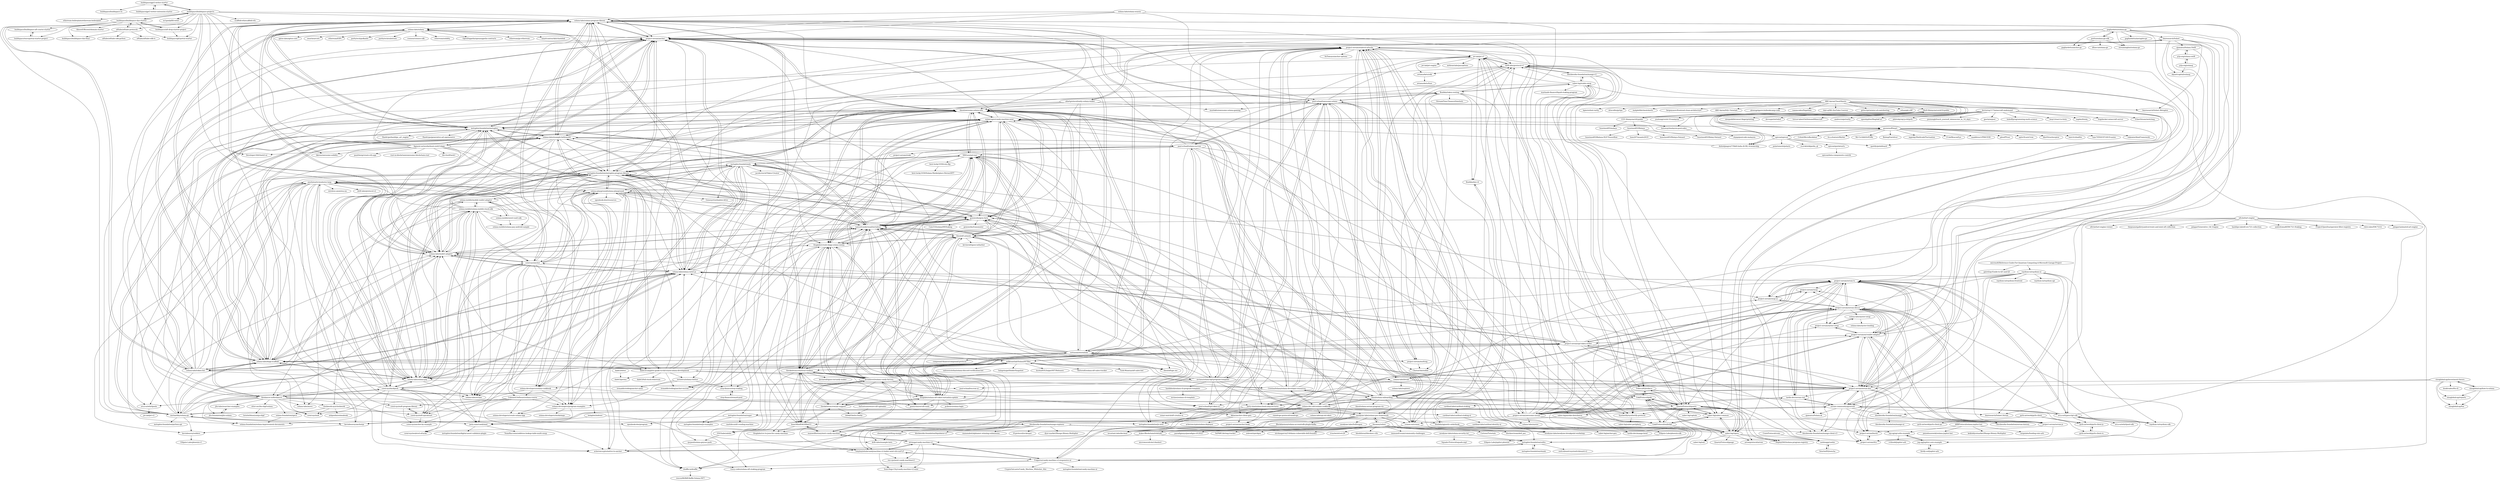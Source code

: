 digraph G {
"buildspace/gpt3-writer-starter" -> "buildspace/gpt3-writer-extension-starter"
"buildspace/gpt3-writer-starter" -> "buildspace/buildspace-projects"
"buildspace/gpt3-writer-starter" -> "buildspace/buildspace-os"
"geemion/Khepri" -> "aaaddress1/PR0CESS" ["e"=1]
"geemion/Khepri" -> "phra/PEzor" ["e"=1]
"geemion/Khepri" -> "exiled-apes/candy-machine-mint"
"geemion/Khepri" -> "optiv/ScareCrow" ["e"=1]
"geemion/Khepri" -> "klezVirus/inceptor" ["e"=1]
"geemion/Khepri" -> "bats3c/shad0w" ["e"=1]
"geemion/Khepri" -> "spiceai/spiceai"
"geemion/Khepri" -> "tanc7/EXOCET-AV-Evasion" ["e"=1]
"geemion/Khepri" -> "enkomio/AlanFramework" ["e"=1]
"geemion/Khepri" -> "Cr4sh/MicroBackdoor" ["e"=1]
"geemion/Khepri" -> "its-a-feature/Mythic" ["e"=1]
"geemion/Khepri" -> "Mr-Un1k0d3r/EDRs" ["e"=1]
"geemion/Khepri" -> "BishopFox/sliver" ["e"=1]
"geemion/Khepri" -> "mgeeky/ShellcodeFluctuation" ["e"=1]
"geemion/Khepri" -> "CCob/BeaconEye" ["e"=1]
"solana-labs/solana" -> "solana-labs/solana-program-library"
"solana-labs/solana" -> "paritytech/polkadot" ["e"=1]
"solana-labs/solana" -> "project-serum/anchor"
"solana-labs/solana" -> "paritytech/substrate" ["e"=1]
"solana-labs/solana" -> "metaplex-foundation/metaplex"
"solana-labs/solana" -> "solana-labs/solana-web3.js"
"solana-labs/solana" -> "cosmos/cosmos-sdk" ["e"=1]
"solana-labs/solana" -> "ethereum/solidity" ["e"=1]
"solana-labs/solana" -> "solana-labs/dapp-scaffold"
"solana-labs/solana" -> "OpenZeppelin/openzeppelin-contracts" ["e"=1]
"solana-labs/solana" -> "ethereum/go-ethereum" ["e"=1]
"solana-labs/solana" -> "smartcontractkit/chainlink" ["e"=1]
"solana-labs/solana" -> "aptos-labs/aptos-core" ["e"=1]
"solana-labs/solana" -> "near/nearcore" ["e"=1]
"solana-labs/solana" -> "ethereum/EIPs" ["e"=1]
"buildspace/buildspace-dao-starter" -> "buildspace/nft-drop-starter-project"
"buildspace/buildspace-dao-starter" -> "nftlabs/nftlabs-protocols"
"buildspace/buildspace-dao-starter" -> "buildspace/buildspace-dao-final"
"buildspace/buildspace-dao-starter" -> "buildspace/gif-portal-starter"
"buildspace/buildspace-dao-starter" -> "AlmostEfficient/domain-starter"
"buildspace/buildspace-dao-starter" -> "buildspace/waveportal-starter-project"
"buildspace/buildspace-dao-starter" -> "buildspace/buildspace-projects"
"buildspace/buildspace-dao-starter" -> "buildspace/buildspace-nft-course-starter"
"doctorray117/minecraft-ondemand" -> "mgdm/htmlq" ["e"=1]
"doctorray117/minecraft-ondemand" -> "itzg/docker-minecraft-server" ["e"=1]
"doctorray117/minecraft-ondemand" -> "EtherDream/web2img" ["e"=1]
"doctorray117/minecraft-ondemand" -> "niespodd/browser-fingerprinting" ["e"=1]
"doctorray117/minecraft-ondemand" -> "geemion/Khepri"
"doctorray117/minecraft-ondemand" -> "devsuperior/sds4" ["e"=1]
"doctorray117/minecraft-ondemand" -> "trevor-laher/OnDemandMinecraft"
"doctorray117/minecraft-ondemand" -> "andrecronje/rarity" ["e"=1]
"doctorray117/minecraft-ondemand" -> "speedyg0nz/MagInkCal" ["e"=1]
"doctorray117/minecraft-ondemand" -> "exiled-apes/candy-machine-mint"
"doctorray117/minecraft-ondemand" -> "phiresky/sql.js-httpvfs" ["e"=1]
"doctorray117/minecraft-ondemand" -> "psenough/teach_yourself_demoscene_in_14_days" ["e"=1]
"doctorray117/minecraft-ondemand" -> "jpochyla/psst" ["e"=1]
"doctorray117/minecraft-ondemand" -> "bobeff/programming-math-science" ["e"=1]
"doctorray117/minecraft-ondemand" -> "iway1/react-ts-form" ["e"=1]
"metaplex-foundation/js" -> "metaplex-foundation/metaplex-program-library"
"metaplex-foundation/js" -> "samuelvanderwaal/metaboss"
"metaplex-foundation/js" -> "solana-developers/solana-cookbook"
"metaplex-foundation/js" -> "NftEyez/sol-rayz"
"metaplex-foundation/js" -> "gemworks/gem-farm"
"metaplex-foundation/js" -> "GenesysGo/shadow-drive"
"metaplex-foundation/js" -> "jacobcreech/Token-Creator"
"metaplex-foundation/js" -> "solana-labs/wallet-adapter"
"metaplex-foundation/js" -> "solana-playground/solana-playground"
"metaplex-foundation/js" -> "solana-developers/program-examples"
"metaplex-foundation/js" -> "metaplex-foundation/sugar"
"metaplex-foundation/js" -> "metaplex-foundation/js-examples"
"metaplex-foundation/js" -> "project-serum/swap-ui"
"buildspace/buildspace-projects" -> "buildspace/gpt3-writer-starter"
"buildspace/buildspace-projects" -> "scaffold-eth/scaffold-eth" ["e"=1]
"buildspace/buildspace-projects" -> "buildspace/buildspace-dao-starter"
"buildspace/buildspace-projects" -> "project-serum/anchor"
"buildspace/buildspace-projects" -> "metaplex-foundation/metaplex"
"buildspace/buildspace-projects" -> "Developer-DAO/web3-ui" ["e"=1]
"buildspace/buildspace-projects" -> "buildspace/nft-drop-starter-project"
"buildspace/buildspace-projects" -> "nftlabs/nftlabs-protocols"
"buildspace/buildspace-projects" -> "ethereum-boilerplate/ethereum-boilerplate" ["e"=1]
"buildspace/buildspace-projects" -> "solana-labs/solana-pay"
"buildspace/buildspace-projects" -> "buildspace/gif-portal-starter"
"buildspace/buildspace-projects" -> "m1guelpf/lil-web3" ["e"=1]
"buildspace/buildspace-projects" -> "bkrem/awesome-solidity" ["e"=1]
"buildspace/buildspace-projects" -> "solana-labs/dapp-scaffold"
"buildspace/buildspace-projects" -> "solana-labs/solana-program-library"
"metaplex-foundation/metaplex" -> "exiled-apes/candy-machine-mint"
"metaplex-foundation/metaplex" -> "project-serum/anchor"
"metaplex-foundation/metaplex" -> "solana-labs/solana-program-library"
"metaplex-foundation/metaplex" -> "ilmoi/awesome-solana-nfts"
"metaplex-foundation/metaplex" -> "solana-labs/wallet-adapter"
"metaplex-foundation/metaplex" -> "solana-labs/dapp-scaffold"
"metaplex-foundation/metaplex" -> "samuelvanderwaal/metaboss"
"metaplex-foundation/metaplex" -> "solana-labs/solana-web3.js"
"metaplex-foundation/metaplex" -> "metaplex-foundation/metaplex-program-library"
"metaplex-foundation/metaplex" -> "solana-labs/solana"
"metaplex-foundation/metaplex" -> "solana-labs/solana-pay"
"metaplex-foundation/metaplex" -> "solana-labs/token-list"
"metaplex-foundation/metaplex" -> "HashLips/hashlips_art_engine" ["e"=1]
"metaplex-foundation/metaplex" -> "HashLips/generative-art-opensource" ["e"=1]
"metaplex-foundation/metaplex" -> "solana-labs/example-helloworld"
"solana-labs/token-list" -> "solana-labs/solana-program-library"
"solana-labs/token-list" -> "solana-labs/solana-web3.js"
"solana-labs/token-list" -> "project-serum/anchor"
"solana-labs/token-list" -> "metaplex-foundation/metaplex"
"solana-labs/token-list" -> "solana-labs/dapp-scaffold"
"solana-labs/token-list" -> "solana-labs/wallet-adapter"
"solana-labs/token-list" -> "solana-labs/solana-pay"
"solana-labs/token-list" -> "ilmoi/awesome-solana-nfts"
"solana-labs/token-list" -> "samuelvanderwaal/metaboss"
"solana-labs/token-list" -> "solana-labs/solana"
"solana-labs/token-list" -> "solana-labs/example-helloworld"
"solana-labs/token-list" -> "exiled-apes/candy-machine-mint"
"solana-labs/token-list" -> "michaelhly/solana-py"
"solana-labs/token-list" -> "metaplex-foundation/metaplex-program-library"
"solana-labs/token-list" -> "project-serum/spl-token-wallet"
"Bonfida/dex-v4" -> "Bonfida/agnostic-orderbook"
"coral-xyz/xnft-program-library" -> "coral-xyz/xnft-quickstart"
"coral-xyz/xnft-program-library" -> "coral-xyz/anchor-by-example"
"jet-lab/jet-v1" -> "drift-labs/protocol-v1"
"jet-lab/jet-v1" -> "QuarryProtocol/quarry"
"jet-lab/jet-v1" -> "Synthetify/synthetify-protocol"
"jet-lab/jet-v1" -> "Bonfida/dex-v4"
"jet-lab/jet-v1" -> "jet-lab/jet-engine"
"jet-lab/jet-v1" -> "saber-hq/saber-common"
"jet-lab/jet-v1" -> "zetamarkets/sdk"
"jet-lab/jet-v1" -> "mithraiclabs/psyoptions"
"jito-labs/searcher-examples" -> "jito-foundation/jito-solana"
"project-serum/serum-dex" -> "project-serum/serum-dex-ui"
"project-serum/serum-dex" -> "project-serum/sol-wallet-adapter"
"project-serum/serum-dex" -> "project-serum/serum-ts"
"project-serum/serum-dex" -> "project-serum/serum-js"
"project-serum/serum-dex" -> "project-serum/awesome-serum"
"project-serum/serum-dex" -> "project-serum/anchor"
"project-serum/serum-dex" -> "project-serum/rfcs"
"project-serum/serum-dex" -> "project-serum/spl-token-wallet"
"project-serum/serum-dex" -> "serum-community/pyserum"
"project-serum/serum-dex" -> "project-serum/borsh"
"project-serum/serum-dex" -> "solana-labs/solana-program-library"
"project-serum/serum-dex" -> "certusone/wormhole"
"project-serum/serum-dex" -> "tardis-dev/serum-vial"
"project-serum/serum-dex" -> "blockworks-foundation/mango"
"project-serum/serum-dex" -> "blockworks-foundation/mango-client-v3"
"cardinal-labs/cardinal-staking" -> "cardinal-labs/cardinal-staking-ui"
"cardinal-labs/cardinal-staking-ui" -> "cardinal-labs/cardinal-staking"
"cardinal-labs/cardinal-staking-ui" -> "cardinal-labs/cardinal-identity-ui"
"clockwork-xyz/clockwork" -> "coral-xyz/xnft"
"clockwork-xyz/clockwork" -> "solana-foundation/specs"
"clockwork-xyz/clockwork" -> "coral-xyz/xnft-quickstart"
"clockwork-xyz/clockwork" -> "ashpoolin/solanabook"
"metaplex-foundation/metaplex-program-library" -> "metaplex-foundation/js"
"metaplex-foundation/metaplex-program-library" -> "ilmoi/awesome-solana-nfts"
"metaplex-foundation/metaplex-program-library" -> "samuelvanderwaal/metaboss"
"metaplex-foundation/metaplex-program-library" -> "project-serum/anchor"
"metaplex-foundation/metaplex-program-library" -> "solana-labs/wallet-adapter"
"metaplex-foundation/metaplex-program-library" -> "solana-labs/solana-pay"
"metaplex-foundation/metaplex-program-library" -> "solana-playground/solana-playground"
"metaplex-foundation/metaplex-program-library" -> "jarry-xiao/candyland"
"metaplex-foundation/metaplex-program-library" -> "solana-developers/program-examples"
"metaplex-foundation/metaplex-program-library" -> "solana-labs/solana-program-library"
"metaplex-foundation/metaplex-program-library" -> "solana-dev-adv/solana-cookbook"
"metaplex-foundation/metaplex-program-library" -> "gemworks/gem-farm"
"metaplex-foundation/metaplex-program-library" -> "firedancer-io/firedancer"
"metaplex-foundation/metaplex-program-library" -> "metaplex-foundation/metaplex"
"metaplex-foundation/metaplex-program-library" -> "ameliatastic/seahorse-lang"
"project-serum/anchor" -> "solana-labs/solana-program-library"
"project-serum/anchor" -> "solana-labs/solana-web3.js"
"project-serum/anchor" -> "metaplex-foundation/metaplex"
"project-serum/anchor" -> "project-serum/serum-dex"
"project-serum/anchor" -> "solana-labs/wallet-adapter"
"project-serum/anchor" -> "solana-labs/dapp-scaffold"
"project-serum/anchor" -> "solana-labs/solana-pay"
"project-serum/anchor" -> "metaplex-foundation/metaplex-program-library"
"project-serum/anchor" -> "solana-labs/solana"
"project-serum/anchor" -> "ilmoi/awesome-solana-nfts"
"project-serum/anchor" -> "samuelvanderwaal/metaboss"
"project-serum/anchor" -> "certusone/wormhole"
"project-serum/anchor" -> "paul-schaaf/awesome-solana"
"project-serum/anchor" -> "solana-labs/example-helloworld"
"project-serum/anchor" -> "project-serum/sealevel-attacks"
"solana-labs/solana-program-library" -> "project-serum/anchor"
"solana-labs/solana-program-library" -> "solana-labs/dapp-scaffold"
"solana-labs/solana-program-library" -> "solana-labs/solana-web3.js"
"solana-labs/solana-program-library" -> "solana-labs/solana"
"solana-labs/solana-program-library" -> "solana-labs/wallet-adapter"
"solana-labs/solana-program-library" -> "solana-labs/example-helloworld"
"solana-labs/solana-program-library" -> "metaplex-foundation/metaplex"
"solana-labs/solana-program-library" -> "project-serum/serum-dex"
"solana-labs/solana-program-library" -> "solana-labs/solana-pay"
"solana-labs/solana-program-library" -> "metaplex-foundation/metaplex-program-library"
"solana-labs/solana-program-library" -> "certusone/wormhole"
"solana-labs/solana-program-library" -> "solana-labs/token-list"
"solana-labs/solana-program-library" -> "ilmoi/awesome-solana-nfts"
"solana-labs/solana-program-library" -> "samuelvanderwaal/metaboss"
"solana-labs/solana-program-library" -> "coral-xyz/anchor"
"solana-foundation/specs" -> "solana-foundation/solana-improvement-documents"
"solana-labs/dapp-scaffold" -> "solana-labs/solana-program-library"
"solana-labs/dapp-scaffold" -> "solana-labs/wallet-adapter"
"solana-labs/dapp-scaffold" -> "solana-labs/solana-web3.js"
"solana-labs/dapp-scaffold" -> "project-serum/anchor"
"solana-labs/dapp-scaffold" -> "solana-labs/example-helloworld"
"solana-labs/dapp-scaffold" -> "metaplex-foundation/metaplex"
"solana-labs/dapp-scaffold" -> "solana-labs/solana-pay"
"solana-labs/dapp-scaffold" -> "project-serum/spl-token-wallet"
"solana-labs/dapp-scaffold" -> "exiled-apes/candy-machine-mint"
"solana-labs/dapp-scaffold" -> "solana-labs/solana"
"solana-labs/dapp-scaffold" -> "michaelhly/solana-py"
"solana-labs/dapp-scaffold" -> "solana-labs/token-list"
"solana-labs/dapp-scaffold" -> "dabit3/complete-guide-to-full-stack-solana-development"
"solana-labs/dapp-scaffold" -> "ilmoi/awesome-solana-nfts"
"solana-labs/dapp-scaffold" -> "certusone/wormhole"
"AshishJangra27/Skill-India-AI-ML-Scholarship" -> "exiled-apes/candy-machine-mint"
"solana-labs/solana-web3.js" -> "solana-labs/solana-program-library"
"solana-labs/solana-web3.js" -> "project-serum/anchor"
"solana-labs/solana-web3.js" -> "solana-labs/wallet-adapter"
"solana-labs/solana-web3.js" -> "solana-labs/dapp-scaffold"
"solana-labs/solana-web3.js" -> "solana-labs/solana-pay"
"solana-labs/solana-web3.js" -> "solana-labs/example-helloworld"
"solana-labs/solana-web3.js" -> "metaplex-foundation/metaplex"
"solana-labs/solana-web3.js" -> "project-serum/serum-ts"
"solana-labs/solana-web3.js" -> "project-serum/spl-token-wallet"
"solana-labs/solana-web3.js" -> "michaelhly/solana-py"
"solana-labs/solana-web3.js" -> "project-serum/serum-dex"
"solana-labs/solana-web3.js" -> "solana-labs/solana"
"solana-labs/solana-web3.js" -> "solana-labs/token-list"
"solana-labs/solana-web3.js" -> "coral-xyz/anchor"
"solana-labs/solana-web3.js" -> "samuelvanderwaal/metaboss"
"Unboxed-Software/solana-course" -> "coral-xyz/anchor-by-example"
"Unboxed-Software/solana-course" -> "solana-developers/program-examples"
"Unboxed-Software/solana-course" -> "coral-xyz/xnft-quickstart"
"Unboxed-Software/solana-course" -> "solana-developers/create-solana-app"
"Unboxed-Software/solana-course" -> "metaplex-foundation/solita"
"Unboxed-Software/solana-course" -> "coral-xyz/xnft-program-library"
"Unboxed-Software/solana-course" -> "acheroncrypto/native-to-anchor"
"kevinfaveri/solana-candy-factory" -> "InnerMindDAO/MintUI"
"kevinfaveri/solana-candy-factory" -> "exiled-apes/candy-machine-mint"
"kevinfaveri/solana-candy-factory" -> "maxwellfortney/next-candy-machine"
"kevinfaveri/solana-candy-factory" -> "theskeletoncrew/treat-toolbox"
"kevinfaveri/solana-candy-factory" -> "samuelvanderwaal/metaboss"
"kevinfaveri/solana-candy-factory" -> "thuglabs/solana-nft-token-metadata-update"
"kevinfaveri/solana-candy-factory" -> "ilmoi/solana-onboarding"
"kevinfaveri/solana-candy-factory" -> "theskeletoncrew/air-support"
"kevinfaveri/solana-candy-factory" -> "thuglabs/create-dapp-solana-nextjs"
"kevinfaveri/solana-candy-factory" -> "ilmoi/awesome-solana-nfts"
"kevinfaveri/solana-candy-factory" -> "ilmoi/nft-armory"
"kevinfaveri/solana-candy-factory" -> "NftEyez/sol-rayz"
"kevinfaveri/solana-candy-factory" -> "tonyboylehub/candymachine-v2-boiler-mint-site-noFLP"
"kevinfaveri/solana-candy-factory" -> "CristinaSolana/solana-developer-resources"
"kevinfaveri/solana-candy-factory" -> "thuglabs/csv-to-json-for-candy-machine"
"solana-labs/example-helloworld" -> "solana-labs/solana-program-library"
"solana-labs/example-helloworld" -> "solana-labs/dapp-scaffold"
"solana-labs/example-helloworld" -> "solana-labs/solana-web3.js"
"solana-labs/example-helloworld" -> "project-serum/anchor"
"solana-labs/example-helloworld" -> "solana-labs/break"
"solana-labs/example-helloworld" -> "solana-labs/wallet-adapter"
"solana-labs/example-helloworld" -> "mvines/solana-bpf-program-template"
"solana-labs/example-helloworld" -> "michaelhly/solana-py"
"solana-labs/example-helloworld" -> "dabit3/complete-guide-to-full-stack-solana-development"
"solana-labs/example-helloworld" -> "metaplex-foundation/metaplex"
"solana-labs/example-helloworld" -> "metaplex-foundation/metaplex-program-library"
"solana-labs/example-helloworld" -> "figment-networks/learn-web3-dapp"
"solana-labs/example-helloworld" -> "paul-schaaf/solana-escrow"
"solana-labs/example-helloworld" -> "coral-xyz/anchor"
"solana-labs/example-helloworld" -> "solana-labs/solana-pay"
"michaelhly/solana-py" -> "serum-community/pyserum"
"michaelhly/solana-py" -> "kevinheavey/anchorpy"
"michaelhly/solana-py" -> "solana-labs/solana-web3.js"
"michaelhly/solana-py" -> "metaplex-foundation/python-api"
"michaelhly/solana-py" -> "kevinheavey/solders"
"michaelhly/solana-py" -> "project-serum/anchor"
"michaelhly/solana-py" -> "project-serum/serum-dex"
"michaelhly/solana-py" -> "project-serum/serum-ts"
"michaelhly/solana-py" -> "solana-labs/dapp-scaffold"
"michaelhly/solana-py" -> "solana-labs/solana-program-library"
"michaelhly/solana-py" -> "ilmoi/awesome-solana-nfts"
"michaelhly/solana-py" -> "ameliatastic/seahorse-lang"
"michaelhly/solana-py" -> "solana-labs/wallet-adapter"
"michaelhly/solana-py" -> "solana-labs/example-helloworld"
"michaelhly/solana-py" -> "blockworks-foundation/mango-explorer"
"figment-networks/learn-web3-dapp" -> "solana-labs/dapp-scaffold"
"figment-networks/learn-web3-dapp" -> "solana-labs/example-helloworld"
"figment-networks/learn-web3-dapp" -> "solana-labs/solana-program-library"
"figment-networks/learn-web3-dapp" -> "solana-labs/solana-web3.js"
"figment-networks/learn-web3-dapp" -> "solana-labs/wallet-adapter"
"figment-networks/learn-web3-dapp" -> "thuglabs/create-dapp-solana-nextjs"
"figment-networks/learn-web3-dapp" -> "Developer-DAO/web3-ui" ["e"=1]
"figment-networks/learn-web3-dapp" -> "project-serum/anchor"
"figment-networks/learn-web3-dapp" -> "ilmoi/awesome-solana-nfts"
"figment-networks/learn-web3-dapp" -> "metaplex-foundation/metaplex"
"figment-networks/learn-web3-dapp" -> "dabit3/complete-guide-to-full-stack-solana-development"
"figment-networks/learn-web3-dapp" -> "paulrberg/create-eth-app" ["e"=1]
"figment-networks/learn-web3-dapp" -> "rust-in-blockchain/awesome-blockchain-rust" ["e"=1]
"figment-networks/learn-web3-dapp" -> "life-itself/web3" ["e"=1]
"figment-networks/learn-web3-dapp" -> "bkrem/awesome-solidity" ["e"=1]
"solana-mobile/solana-mobile-stack-sdk" -> "solana-mobile/mobile-wallet-adapter"
"solana-mobile/solana-mobile-stack-sdk" -> "solana-mobile/seed-vault-sdk"
"solana-mobile/solana-mobile-stack-sdk" -> "solana-playground/solana-playground"
"solana-mobile/solana-mobile-stack-sdk" -> "firedancer-io/firedancer"
"solana-mobile/solana-mobile-stack-sdk" -> "ameliatastic/seahorse-lang"
"solana-mobile/solana-mobile-stack-sdk" -> "solana-labs/solana-pay"
"solana-mobile/solana-mobile-stack-sdk" -> "coral-xyz/backpack"
"solana-mobile/solana-mobile-stack-sdk" -> "metaplex-foundation/metaplex-program-library"
"solana-mobile/solana-mobile-stack-sdk" -> "solana-labs/wallet-adapter"
"solana-mobile/solana-mobile-stack-sdk" -> "solana-mobile/solana-pay-android-sample"
"solana-mobile/solana-mobile-stack-sdk" -> "coral-xyz/anchor"
"solana-mobile/solana-mobile-stack-sdk" -> "coral-xyz/xnft-quickstart"
"solana-mobile/solana-mobile-stack-sdk" -> "solana-labs/octane"
"solana-mobile/solana-mobile-stack-sdk" -> "gemworks/gem-farm"
"solana-mobile/solana-mobile-stack-sdk" -> "solana-labs/solana-program-library"
"firedancer-io/firedancer" -> "ameliatastic/seahorse-lang"
"firedancer-io/firedancer" -> "jito-foundation/jito-solana"
"firedancer-io/firedancer" -> "coral-xyz/backpack"
"firedancer-io/firedancer" -> "clockwork-xyz/clockwork"
"firedancer-io/firedancer" -> "solana-foundation/specs"
"firedancer-io/firedancer" -> "coral-xyz/xnft"
"firedancer-io/firedancer" -> "jito-labs/searcher-examples"
"firedancer-io/firedancer" -> "neodyme-labs/solana-poc-framework"
"firedancer-io/firedancer" -> "jarry-xiao/candyland"
"firedancer-io/firedancer" -> "solana-foundation/solana-improvement-documents"
"firedancer-io/firedancer" -> "otter-sec/bn-ebpf-solana"
"firedancer-io/firedancer" -> "orca-so/whirlpools"
"firedancer-io/firedancer" -> "openbook-dex/program"
"firedancer-io/firedancer" -> "solana-labs/move"
"firedancer-io/firedancer" -> "jet-lab/jet-v1"
"gemworks/gem-farm" -> "samuelvanderwaal/metaboss"
"gemworks/gem-farm" -> "ilmoi/awesome-solana-nfts"
"gemworks/gem-farm" -> "tracy-codes/solana-nft-staking-program"
"gemworks/gem-farm" -> "draffle-io/draffle"
"gemworks/gem-farm" -> "metaplex-foundation/js-next"
"gemworks/gem-farm" -> "step-finance/step-staking"
"gemworks/gem-farm" -> "NftEyez/sol-rayz"
"gemworks/gem-farm" -> "ilmoi/nft-armory"
"gemworks/gem-farm" -> "Fulgurus/candy-machine-v2-responsive-ui"
"gemworks/gem-farm" -> "metaplex-foundation/metaplex-program-library"
"gemworks/gem-farm" -> "Cain310/solanaNftStaking"
"gemworks/gem-farm" -> "ilmoi/solana-onboarding"
"gemworks/gem-farm" -> "gemworks/transmuter"
"gemworks/gem-farm" -> "metaplex-foundation/js"
"gemworks/gem-farm" -> "thuglabs/create-dapp-solana-nextjs"
"coral-xyz/anchor" -> "coral-xyz/backpack"
"coral-xyz/anchor" -> "ameliatastic/seahorse-lang"
"coral-xyz/anchor" -> "metaplex-foundation/metaplex-program-library"
"coral-xyz/anchor" -> "firedancer-io/firedancer"
"coral-xyz/anchor" -> "solana-developers/program-examples"
"coral-xyz/anchor" -> "solana-labs/solana-program-library"
"coral-xyz/anchor" -> "solana-playground/solana-playground"
"coral-xyz/anchor" -> "solana-labs/wallet-adapter"
"coral-xyz/anchor" -> "solana-mobile/solana-mobile-stack-sdk"
"coral-xyz/anchor" -> "coral-xyz/sealevel-attacks"
"coral-xyz/anchor" -> "solana-labs/solana-web3.js"
"coral-xyz/anchor" -> "Unboxed-Software/solana-course"
"coral-xyz/anchor" -> "metaplex-foundation/js"
"coral-xyz/anchor" -> "solana-developers/solana-cookbook"
"coral-xyz/anchor" -> "solana-labs/octane"
"microsoft/Reference-Guide-For-Quantum-Computing-A-Microsoft-Garage-Project" -> "raydium-io/raydium-ui"
"microsoft/Reference-Guide-For-Quantum-Computing-A-Microsoft-Garage-Project" -> "gate42qc/Guide-to-QC-and-QI" ["e"=1]
"buildspace/gpt3-writer-extension-starter" -> "buildspace/gpt3-writer-starter"
"0xsanny/solsec" -> "neodyme-labs/solana-poc-framework"
"0xsanny/solsec" -> "project-serum/sealevel-attacks"
"0xsanny/solsec" -> "immunefi-team/community-challenges" ["e"=1]
"0xsanny/solsec" -> "Certora/Tutorials" ["e"=1]
"0xsanny/solsec" -> "neodyme-labs/neodyme-breakpoint-workshop"
"0xsanny/solsec" -> "blocksecteam/defi_poc" ["e"=1]
"0xsanny/solsec" -> "paradigmxyz/paradigm-ctf-2022" ["e"=1]
"0xsanny/solsec" -> "0xPARC/zk-bug-tracker" ["e"=1]
"0xsanny/solsec" -> "zobront/quickpoc" ["e"=1]
"0xsanny/solsec" -> "nicolasgarcia214/damn-vulnerable-defi-foundry" ["e"=1]
"0xsanny/solsec" -> "Ackee-Blockchain/trdelnik"
"0xsanny/solsec" -> "d-xo/weird-erc20" ["e"=1]
"0xsanny/solsec" -> "blockthreat/blocksec-ctfs" ["e"=1]
"0xsanny/solsec" -> "coral-xyz/sealevel-attacks"
"firefly-sol/jupiter-arb" -> "jup-ag/jupiter-core-example"
"blockworks-foundation/mango-explorer" -> "jup-ag/api-arbs-example"
"blockworks-foundation/mango-explorer" -> "01protocol/zo-keeper"
"blockworks-foundation/mango-explorer" -> "blockworks-foundation/mango-client-v3"
"blockworks-foundation/mango-explorer" -> "serum-community/pyserum"
"blockworks-foundation/mango-explorer" -> "dyor-market/Mango-Money-Multiplier"
"blockworks-foundation/mango-explorer" -> "mananabot/alphamev-winning-submission" ["e"=1]
"blockworks-foundation/mango-explorer" -> "drift-labs/example-bots"
"blockworks-foundation/mango-explorer" -> "2501babe/adobe"
"blockworks-foundation/mango-explorer" -> "tardis-dev/mango-bowl"
"blockworks-foundation/mango-explorer" -> "blockworks-foundation/liquidator-v3" ["e"=1]
"blockworks-foundation/mango-explorer" -> "chenwainuo/drifting-mango"
"step-finance/step-staking" -> "step-finance/reward-pool"
"paul-schaaf/awesome-solana" -> "paul-schaaf/spl-token-ui"
"paul-schaaf/awesome-solana" -> "paul-schaaf/solana-escrow"
"paul-schaaf/awesome-solana" -> "ilmoi/awesome-solana-nfts"
"paul-schaaf/awesome-solana" -> "project-serum/awesome-serum"
"paul-schaaf/awesome-solana" -> "murlokito/awesome-solana-gaming"
"paul-schaaf/awesome-solana" -> "ilmoi/solana-onboarding"
"paul-schaaf/awesome-solana" -> "project-serum/sol-wallet-adapter"
"paul-schaaf/awesome-solana" -> "project-serum/anchor"
"paul-schaaf/awesome-solana" -> "Bonfida/token-vesting"
"paul-schaaf/awesome-solana" -> "jet-lab/jet-v1"
"paul-schaaf/awesome-solana" -> "mvines/solana-bpf-program-template"
"paul-schaaf/awesome-solana" -> "solana-labs/oyster"
"paul-schaaf/awesome-solana" -> "saber-hq/merkle-distributor"
"paul-schaaf/awesome-solana" -> "solana-labs/octane"
"paul-schaaf/awesome-solana" -> "jarry-xiao/solana-bootcamp-lectures"
"coral-xyz/backpack" -> "firedancer-io/firedancer"
"coral-xyz/backpack" -> "ameliatastic/seahorse-lang"
"coral-xyz/backpack" -> "coral-xyz/xnft"
"coral-xyz/backpack" -> "coral-xyz/anchor"
"coral-xyz/backpack" -> "metaplex-foundation/metaplex-program-library"
"coral-xyz/backpack" -> "solana-playground/solana-playground"
"coral-xyz/backpack" -> "solana-mobile/solana-mobile-stack-sdk"
"coral-xyz/backpack" -> "jarry-xiao/candyland"
"coral-xyz/backpack" -> "solana-labs/solana-pay"
"coral-xyz/backpack" -> "coral-xyz/xnft-quickstart"
"coral-xyz/backpack" -> "acheroncrypto/native-to-anchor"
"coral-xyz/backpack" -> "project-serum/anchor"
"coral-xyz/backpack" -> "solana-labs/octane"
"coral-xyz/backpack" -> "solana-mobile/mobile-wallet-adapter"
"coral-xyz/backpack" -> "coral-xyz/sealevel-attacks"
"gagliardetto/solana-go" -> "portto/solana-go-sdk"
"gagliardetto/solana-go" -> "gagliardetto/anchor-go"
"gagliardetto/solana-go" -> "streamingfast/solana-go"
"gagliardetto/solana-go" -> "project-serum/serum-dex"
"gagliardetto/solana-go" -> "gagliardetto/metaplex-go"
"gagliardetto/solana-go" -> "bmresearch/Solnet"
"gagliardetto/solana-go" -> "project-serum/serum-ts"
"gagliardetto/solana-go" -> "project-serum/anchor"
"gagliardetto/solana-go" -> "metaplex-foundation/metaplex-program-library"
"gagliardetto/solana-go" -> "project-serum/sol-wallet-adapter"
"certusone/wormhole" -> "project-serum/serum-dex"
"certusone/wormhole" -> "solana-labs/solana-program-library"
"certusone/wormhole" -> "project-serum/anchor"
"certusone/wormhole" -> "solana-labs/dapp-scaffold"
"certusone/wormhole" -> "solana-labs/solana-pay"
"certusone/wormhole" -> "solana-labs/solana-web3.js"
"certusone/wormhole" -> "project-serum/multisig"
"certusone/wormhole" -> "Bonfida/token-vesting"
"certusone/wormhole" -> "project-serum/sealevel-attacks"
"certusone/wormhole" -> "serum-community/pyserum"
"certusone/wormhole" -> "compound-finance/compound-protocol" ["e"=1]
"certusone/wormhole" -> "metaplex-foundation/metaplex-program-library"
"certusone/wormhole" -> "solana-labs/example-helloworld"
"certusone/wormhole" -> "GokiProtocol/goki"
"certusone/wormhole" -> "2501babe/adobe"
"saber-hq/merkle-distributor" -> "metaplex-foundation/solita"
"saber-hq/merkle-distributor" -> "cronos-so/cronos"
"saber-hq/merkle-distributor" -> "cashioapp/cashio"
"saber-hq/merkle-distributor" -> "saber-hq/sail"
"solana-labs/wallet-adapter" -> "solana-labs/solana-web3.js"
"solana-labs/wallet-adapter" -> "solana-labs/dapp-scaffold"
"solana-labs/wallet-adapter" -> "solana-labs/solana-program-library"
"solana-labs/wallet-adapter" -> "project-serum/anchor"
"solana-labs/wallet-adapter" -> "solana-labs/solana-pay"
"solana-labs/wallet-adapter" -> "samuelvanderwaal/metaboss"
"solana-labs/wallet-adapter" -> "metaplex-foundation/metaplex-program-library"
"solana-labs/wallet-adapter" -> "metaplex-foundation/metaplex"
"solana-labs/wallet-adapter" -> "exiled-apes/candy-machine-mint"
"solana-labs/wallet-adapter" -> "ilmoi/awesome-solana-nfts"
"solana-labs/wallet-adapter" -> "thuglabs/create-dapp-solana-nextjs"
"solana-labs/wallet-adapter" -> "metaplex-foundation/js"
"solana-labs/wallet-adapter" -> "gemworks/gem-farm"
"solana-labs/wallet-adapter" -> "coral-xyz/anchor"
"solana-labs/wallet-adapter" -> "solana-mobile/solana-mobile-stack-sdk"
"sinoglobalcap/how-to-solana" -> "sinoglobalcap/investment-theses"
"sinoglobalcap/how-to-solana" -> "sinoglobalcap/reports"
"sinoglobalcap/how-to-solana" -> "sinoglobalcap/fun"
"InnerMindDAO/MintUI" -> "theskeletoncrew/treat-toolbox"
"InnerMindDAO/MintUI" -> "kevinfaveri/solana-candy-factory"
"InnerMindDAO/MintUI" -> "thuglabs/csv-to-json-for-candy-machine"
"InnerMindDAO/MintUI" -> "maxwellfortney/next-candy-machine"
"InnerMindDAO/MintUI" -> "theskeletoncrew/air-support"
"ilmoi/nft-armory" -> "NftEyez/sol-rayz"
"ilmoi/nft-armory" -> "ilmoi/awesome-solana-nfts"
"ilmoi/nft-armory" -> "thuglabs/solana-nft-token-metadata-update"
"ilmoi/nft-armory" -> "samuelvanderwaal/metaboss"
"ilmoi/nft-armory" -> "ilmoi/nftape.me"
"ilmoi/nft-armory" -> "gemworks/gem-farm"
"ilmoi/nft-armory" -> "ilmoi/solana-onboarding"
"ilmoi/nft-armory" -> "thuglabs/create-dapp-solana-nextjs"
"ilmoi/nft-armory" -> "theskeletoncrew/treat-toolbox"
"ilmoi/nft-armory" -> "penta-fun/sol-nft-tools"
"ilmoi/nft-armory" -> "kevinrodriguez-io/harbor"
"bmresearch/Solnet" -> "bmresearch/Solnet.Serum"
"bmresearch/Solnet" -> "bmresearch/Solnet.Metaplex"
"bmresearch/Solnet" -> "ajamaica/Solana.Swift"
"bmresearch/Solnet" -> "allartprotocol/unity-solana-wallet"
"bmresearch/Solnet" -> "ajamaica/Solana.kt"
"bmresearch/Solnet" -> "skynetcapital/solanaj"
"bmresearch/Solnet" -> "saber-hq/vipers"
"bmresearch/Solnet" -> "project-serum/sealevel-attacks"
"bmresearch/Solnet" -> "kevinheavey/anchorpy"
"neodyme-labs/solana-poc-framework" -> "project-serum/sealevel-attacks"
"neodyme-labs/solana-poc-framework" -> "cronos-so/cronos"
"neodyme-labs/solana-poc-framework" -> "Ackee-Blockchain/trdelnik"
"neodyme-labs/solana-poc-framework" -> "openbook-dex/program"
"neodyme-labs/solana-poc-framework" -> "0xsanny/solsec"
"neodyme-labs/solana-poc-framework" -> "neodyme-labs/neodyme-breakpoint-workshop"
"neodyme-labs/solana-poc-framework" -> "neodyme-labs/SolDragon"
"neodyme-labs/solana-poc-framework" -> "Bonfida/agnostic-orderbook"
"neodyme-labs/solana-poc-framework" -> "invariant-labs/decimal"
"neodyme-labs/solana-poc-framework" -> "Blockdaemon/solana-accountsdb-plugin-kafka"
"raydium-io/raydium-ui" -> "raydium-io/raydium-api"
"raydium-io/raydium-ui" -> "project-serum/serum-ts"
"raydium-io/raydium-ui" -> "raydium-io/raydium-sdk"
"raydium-io/raydium-ui" -> "orca-so/typescript-sdk"
"raydium-io/raydium-ui" -> "blockworks-foundation/mango"
"raydium-io/raydium-ui" -> "project-serum/serum-dex-ui"
"raydium-io/raydium-ui" -> "raydium-io/raydium-frontend"
"raydium-io/raydium-ui" -> "serum-community/pyserum"
"raydium-io/raydium-ui" -> "project-serum/swap-ui"
"raydium-io/raydium-ui" -> "project-serum/sol-wallet-adapter"
"ilmoi/solana-onboarding" -> "solana-dev-adv/solana-cookbook"
"ilmoi/solana-onboarding" -> "ilmoi/solana-serum-program-viz"
"ilmoi/solana-onboarding" -> "neodyme-labs/solana-poc-framework"
"ilmoi/solana-onboarding" -> "ilmoi/awesome-solana-nfts"
"ilmoi/solana-onboarding" -> "ilmoi/nft-armory"
"ilmoi/solana-onboarding" -> "project-serum/sealevel-attacks"
"ilmoi/solana-onboarding" -> "paul-schaaf/awesome-solana"
"ilmoi/solana-onboarding" -> "gemworks/gem-farm"
"ilmoi/solana-onboarding" -> "solana-playground/solana-playground"
"ilmoi/solana-onboarding" -> "CristinaSolana/solana-developer-resources"
"ilmoi/solana-onboarding" -> "jarry-xiao/solana-bootcamp-lectures"
"ilmoi/solana-onboarding" -> "Synthetify/synthetify-protocol"
"ilmoi/solana-onboarding" -> "QuarryProtocol/quarry"
"ilmoi/solana-onboarding" -> "GokiProtocol/walletkit"
"ilmoi/solana-onboarding" -> "ameliatastic/seahorse-lang"
"Bonfida/agnostic-orderbook" -> "Bonfida/dex-v4"
"Bonfida/agnostic-orderbook" -> "Ellipsis-Labs/phoenix-sdk"
"Bonfida/agnostic-orderbook" -> "saber-hq/anchor-gen"
"project-serum/serum-dex-ui" -> "project-serum/serum-dex"
"project-serum/serum-dex-ui" -> "project-serum/sol-wallet-adapter"
"project-serum/serum-dex-ui" -> "project-serum/serum-js"
"project-serum/serum-dex-ui" -> "project-serum/rfcs"
"project-serum/serum-dex-ui" -> "project-serum/serum-ts"
"project-serum/serum-dex-ui" -> "project-serum/borsh"
"project-serum/serum-dex-ui" -> "project-serum/swap-ui"
"project-serum/serum-dex-ui" -> "project-serum/spl-token-wallet"
"project-serum/serum-dex-ui" -> "project-serum/awesome-serum"
"project-serum/serum-dex-ui" -> "project-serum/oyster-swap"
"project-serum/serum-dex-ui" -> "tardis-dev/serum-vial"
"project-serum/serum-dex-ui" -> "project-serum/swap"
"project-serum/serum-dex-ui" -> "serum-community/pyserum"
"project-serum/serum-dex-ui" -> "solana-labs/oyster-swap"
"project-serum/serum-dex-ui" -> "solana-labs/break"
"solana-developers/solana-cookbook" -> "solana-playground/solana-playground"
"solana-developers/solana-cookbook" -> "metaplex-foundation/js"
"solana-developers/solana-cookbook" -> "solana-developers/program-examples"
"solana-developers/solana-cookbook" -> "solana-foundation/solana-improvement-documents"
"solana-developers/solana-cookbook" -> "Unboxed-Software/solana-course"
"solana-developers/solana-cookbook" -> "ameliatastic/seahorse-lang"
"GokiProtocol/goki" -> "TribecaHQ/tribeca"
"GokiProtocol/goki" -> "saber-hq/vipers"
"GokiProtocol/goki" -> "saber-hq/saber-common"
"GokiProtocol/goki" -> "GokiProtocol/walletkit"
"GokiProtocol/goki" -> "QuarryProtocol/quarry"
"GokiProtocol/goki" -> "cardinal-labs/cardinal-staking"
"GokiProtocol/goki" -> "cronos-so/cronos"
"QuarryProtocol/quarry" -> "jet-lab/jet-v1"
"QuarryProtocol/quarry" -> "saber-hq/vipers"
"QuarryProtocol/quarry" -> "GokiProtocol/goki"
"QuarryProtocol/quarry" -> "saber-hq/saber-common"
"QuarryProtocol/quarry" -> "GokiProtocol/walletkit"
"QuarryProtocol/quarry" -> "DeployDAO/solana-program-registry"
"QuarryProtocol/quarry" -> "drift-labs/protocol-v1"
"QuarryProtocol/quarry" -> "saber-hq/stable-swap"
"QuarryProtocol/quarry" -> "arrowprotocol/arrow"
"QuarryProtocol/quarry" -> "saber-hq/captain"
"QuarryProtocol/quarry" -> "Synthetify/synthetify-protocol"
"QuarryProtocol/quarry" -> "saber-hq/merkle-distributor"
"QuarryProtocol/quarry" -> "cashioapp/cashio"
"QuarryProtocol/quarry" -> "TribecaHQ/tribeca"
"QuarryProtocol/quarry" -> "metaplex-foundation/solita"
"TribecaHQ/tribeca" -> "GokiProtocol/goki"
"TribecaHQ/tribeca" -> "DeployDAO/solana-program-registry"
"saber-hq/vipers" -> "cashioapp/cashio"
"saber-hq/vipers" -> "saber-hq/saber-common"
"saber-hq/vipers" -> "GokiProtocol/goki"
"saber-hq/vipers" -> "saber-hq/sail"
"saber-hq/vipers" -> "drift-labs/protocol-v1"
"saber-hq/vipers" -> "DeployDAO/solana-program-registry"
"saber-hq/vipers" -> "QuarryProtocol/gauge"
"saber-hq/vipers" -> "QuarryProtocol/quarry"
"saber-hq/vipers" -> "arrowprotocol/arrow"
"2501babe/adobe" -> "rpcpool/solana-geyser-park"
"CristinaSolana/solana-developer-resources" -> "ilmoi/awesome-solana-nfts"
"CristinaSolana/solana-developer-resources" -> "solana-dev-adv/solana-cookbook"
"CristinaSolana/solana-developer-resources" -> "ilmoi/solana-onboarding"
"CristinaSolana/solana-developer-resources" -> "paul-schaaf/awesome-solana"
"CristinaSolana/solana-developer-resources" -> "kevinfaveri/solana-candy-factory"
"CristinaSolana/solana-developer-resources" -> "samuelvanderwaal/metaboss"
"CristinaSolana/solana-developer-resources" -> "milktoastlab/SolanaNFTBot"
"CristinaSolana/solana-developer-resources" -> "gemworks/gem-farm"
"CristinaSolana/solana-developer-resources" -> "jet-lab/jet-v1"
"CristinaSolana/solana-developer-resources" -> "thuglabs/solana-nft-token-metadata-update"
"CristinaSolana/solana-developer-resources" -> "exiled-apes/candy-machine-mint"
"ilmoi/awesome-solana-nfts" -> "samuelvanderwaal/metaboss"
"ilmoi/awesome-solana-nfts" -> "gemworks/gem-farm"
"ilmoi/awesome-solana-nfts" -> "metaplex-foundation/metaplex-program-library"
"ilmoi/awesome-solana-nfts" -> "milktoastlab/SolanaNFTBot"
"ilmoi/awesome-solana-nfts" -> "ilmoi/nft-armory"
"ilmoi/awesome-solana-nfts" -> "exiled-apes/candy-machine-mint"
"ilmoi/awesome-solana-nfts" -> "NftEyez/sol-rayz"
"ilmoi/awesome-solana-nfts" -> "paul-schaaf/awesome-solana"
"ilmoi/awesome-solana-nfts" -> "ilmoi/solana-onboarding"
"ilmoi/awesome-solana-nfts" -> "thuglabs/create-dapp-solana-nextjs"
"ilmoi/awesome-solana-nfts" -> "metaplex-foundation/metaplex"
"ilmoi/awesome-solana-nfts" -> "CristinaSolana/solana-developer-resources"
"ilmoi/awesome-solana-nfts" -> "thuglabs/solana-nft-token-metadata-update"
"ilmoi/awesome-solana-nfts" -> "project-serum/anchor"
"ilmoi/awesome-solana-nfts" -> "theskeletoncrew/treat-toolbox"
"solana-labs/break" -> "solana-labs/example-helloworld"
"solana-labs/break" -> "project-serum/serum-dex"
"solana-labs/break" -> "paul-schaaf/spl-token-ui"
"solana-labs/break" -> "project-serum/serum-dex-ui"
"solana-labs/break" -> "solana-developers/solana-cookbook"
"solana-labs/break" -> "project-serum/sol-wallet-adapter"
"solana-labs/break" -> "solana-labs/oyster"
"solana-labs/break" -> "solana-labs/explorer"
"solana-labs/solana-pay" -> "solana-labs/wallet-adapter"
"solana-labs/solana-pay" -> "project-serum/anchor"
"solana-labs/solana-pay" -> "solana-labs/solana-program-library"
"solana-labs/solana-pay" -> "metaplex-foundation/metaplex-program-library"
"solana-labs/solana-pay" -> "solana-labs/solana-web3.js"
"solana-labs/solana-pay" -> "solana-labs/dapp-scaffold"
"solana-labs/solana-pay" -> "solana-mobile/solana-mobile-stack-sdk"
"solana-labs/solana-pay" -> "ilmoi/awesome-solana-nfts"
"solana-labs/solana-pay" -> "samuelvanderwaal/metaboss"
"solana-labs/solana-pay" -> "solana-labs/octane"
"solana-labs/solana-pay" -> "coral-xyz/backpack"
"solana-labs/solana-pay" -> "metaplex-foundation/metaplex"
"solana-labs/solana-pay" -> "solana-dev-adv/solana-cookbook"
"solana-labs/solana-pay" -> "project-serum/sealevel-attacks"
"solana-labs/solana-pay" -> "firedancer-io/firedancer"
"thuglabs/create-dapp-solana-nextjs" -> "NftEyez/sol-rayz"
"thuglabs/create-dapp-solana-nextjs" -> "ilmoi/awesome-solana-nfts"
"thuglabs/create-dapp-solana-nextjs" -> "thuglabs/solana-nft-token-metadata-update"
"thuglabs/create-dapp-solana-nextjs" -> "samuelvanderwaal/metaboss"
"thuglabs/create-dapp-solana-nextjs" -> "draffle-io/draffle"
"thuglabs/create-dapp-solana-nextjs" -> "ilmoi/nft-armory"
"thuglabs/create-dapp-solana-nextjs" -> "InnerMindDAO/MintUI"
"thuglabs/create-dapp-solana-nextjs" -> "gemworks/gem-farm"
"thuglabs/create-dapp-solana-nextjs" -> "solana-labs/wallet-adapter"
"thuglabs/create-dapp-solana-nextjs" -> "milktoastlab/SolanaNFTBot"
"thuglabs/create-dapp-solana-nextjs" -> "theskeletoncrew/treat-toolbox"
"thuglabs/create-dapp-solana-nextjs" -> "maxwellfortney/next-candy-machine"
"thuglabs/create-dapp-solana-nextjs" -> "exiled-apes/candy-machine-mint"
"thuglabs/create-dapp-solana-nextjs" -> "solana-playground/solana-playground"
"thuglabs/create-dapp-solana-nextjs" -> "lorisleiva/solana-twitter"
"solana-developers/program-examples" -> "solana-developers/create-solana-app"
"solana-developers/program-examples" -> "jarry-xiao/candyland"
"solana-developers/program-examples" -> "solana-developers/workshops"
"blockworks-foundation/mango-v3" -> "drift-labs/protocol-v1"
"blockworks-foundation/mango-v3" -> "saber-hq/stable-swap"
"blockworks-foundation/mango-v3" -> "TribecaHQ/tribeca"
"blockworks-foundation/mango-v3" -> "Synthetify/synthetify-protocol"
"drift-labs/protocol-v1" -> "zetamarkets/sdk"
"drift-labs/protocol-v1" -> "jet-lab/jet-v1"
"drift-labs/protocol-v1" -> "drift-labs/example-bots"
"drift-labs/protocol-v1" -> "saber-hq/vipers"
"drift-labs/protocol-v1" -> "blockworks-foundation/mango-v3"
"drift-labs/protocol-v1" -> "blockworks-foundation/mango-client-v3"
"drift-labs/protocol-v1" -> "invariant-labs/decimal"
"drift-labs/protocol-v1" -> "cronos-so/cronos"
"drift-labs/protocol-v1" -> "saber-hq/saber-common"
"zetamarkets/sdk" -> "zetamarkets/fuze"
"samuelvanderwaal/metaboss" -> "ilmoi/awesome-solana-nfts"
"samuelvanderwaal/metaboss" -> "gemworks/gem-farm"
"samuelvanderwaal/metaboss" -> "metaplex-foundation/metaplex-program-library"
"samuelvanderwaal/metaboss" -> "thuglabs/solana-nft-token-metadata-update"
"samuelvanderwaal/metaboss" -> "metaplex-foundation/js"
"samuelvanderwaal/metaboss" -> "ilmoi/nft-armory"
"samuelvanderwaal/metaboss" -> "exiled-apes/candy-machine-mint"
"samuelvanderwaal/metaboss" -> "NftEyez/sol-rayz"
"samuelvanderwaal/metaboss" -> "solana-labs/wallet-adapter"
"samuelvanderwaal/metaboss" -> "kevinfaveri/solana-candy-factory"
"samuelvanderwaal/metaboss" -> "thuglabs/create-dapp-solana-nextjs"
"samuelvanderwaal/metaboss" -> "InnerMindDAO/MintUI"
"samuelvanderwaal/metaboss" -> "theskeletoncrew/treat-toolbox"
"samuelvanderwaal/metaboss" -> "penta-fun/sol-nft-tools"
"samuelvanderwaal/metaboss" -> "metaplex-foundation/metaplex"
"kklas/anchor-client-gen" -> "acheroncrypto/solana-deployer"
"kklas/anchor-client-gen" -> "metaplex-foundation/solita"
"kklas/anchor-client-gen" -> "project-serum/anchor-book"
"kklas/anchor-client-gen" -> "invariant-labs/decimal"
"neodyme-labs/solana-security-txt" -> "Squads-Protocol/squads-mpl"
"neodyme-labs/solana-security-txt" -> "metaplex-foundation/solita"
"project-serum/awesome-serum" -> "project-serum/serum-ts"
"project-serum/awesome-serum" -> "project-serum/serum-dex"
"project-serum/awesome-serum" -> "serum-community/pyserum"
"project-serum/awesome-serum" -> "project-serum/serum-dex-ui"
"project-serum/awesome-serum" -> "project-serum/swap"
"project-serum/awesome-serum" -> "project-serum/sol-wallet-adapter"
"project-serum/awesome-serum" -> "paul-schaaf/awesome-solana"
"project-serum/awesome-serum" -> "project-serum/serum-js"
"project-serum/awesome-serum" -> "tardis-dev/serum-vial"
"project-serum/awesome-serum" -> "drift-labs/protocol-v1"
"project-serum/awesome-serum" -> "InnerMindDAO/MintUI"
"project-serum/awesome-serum" -> "project-serum/oyster-swap"
"project-serum/awesome-serum" -> "project-serum/sealevel-attacks"
"project-serum/awesome-serum" -> "jet-lab/jet-v1"
"project-serum/awesome-serum" -> "solana-labs/oyster"
"project-serum/swap" -> "project-serum/swap-ui"
"saber-hq/saber-common" -> "saber-hq/vipers"
"saber-hq/saber-common" -> "GokiProtocol/goki"
"saber-hq/saber-common" -> "GokiProtocol/walletkit"
"saber-hq/saber-common" -> "QuarryProtocol/quarry"
"saber-hq/stable-swap" -> "drift-labs/protocol-v1"
"saber-hq/stable-swap" -> "blockworks-foundation/mango-v3"
"saber-hq/stable-swap" -> "QuarryProtocol/quarry"
"saber-hq/stable-swap" -> "saber-hq/vipers"
"saber-hq/stable-swap" -> "Synthetify/synthetify-protocol"
"saber-hq/stable-swap" -> "jet-lab/jet-v1"
"saber-hq/stable-swap" -> "orca-so/whirlpools"
"saber-hq/stable-swap" -> "TribecaHQ/tribeca"
"saber-hq/stable-swap" -> "marinade-finance/liquid-staking-program"
"saber-hq/stable-swap" -> "saber-hq/saber-common"
"saber-hq/stable-swap" -> "Bonfida/token-vesting"
"sinoglobalcap/investment-theses" -> "sinoglobalcap/how-to-solana"
"sinoglobalcap/investment-theses" -> "sinoglobalcap/reports"
"sinoglobalcap/investment-theses" -> "ilmoi/solana-onboarding"
"sinoglobalcap/investment-theses" -> "dusktrades/ftx-cli" ["e"=1]
"sinoglobalcap/investment-theses" -> "project-serum/serum-dex"
"sinoglobalcap/investment-theses" -> "sinoglobalcap/fun"
"sinoglobalcap/reports" -> "sinoglobalcap/fun"
"Fulgurus/candy-machine-v2-responsive-ui" -> "tonyboylehub/candymachine-v2-boiler-mint-site-noFLP"
"Fulgurus/candy-machine-v2-responsive-ui" -> "alvinsga/candy-machine-v2"
"Fulgurus/candy-machine-v2-responsive-ui" -> "gemworks/gem-farm"
"Fulgurus/candy-machine-v2-responsive-ui" -> "ilmoi/awesome-solana-nfts"
"Fulgurus/candy-machine-v2-responsive-ui" -> "metaplex-foundation/candy-machine-ui"
"Fulgurus/candy-machine-v2-responsive-ui" -> "samuelvanderwaal/metaboss"
"Fulgurus/candy-machine-v2-responsive-ui" -> "tracy-codes/solana-nft-staking-program"
"Fulgurus/candy-machine-v2-responsive-ui" -> "draffle-io/draffle"
"Fulgurus/candy-machine-v2-responsive-ui" -> "CryptoOutcasts/Candy_Machine_Whitelist_Site" ["e"=1]
"paul-schaaf/spl-token-ui" -> "sonar-watch/nft-creator-ui"
"paul-schaaf/spl-token-ui" -> "paul-schaaf/awesome-solana"
"nftchef/art-engine" -> "jalagar/animated-art-engine"
"nftchef/art-engine" -> "nftchef/art-engine-viewer"
"nftchef/art-engine" -> "thepeanutgalleryandco/create-and-mint-nft-collection"
"nftchef/art-engine" -> "jalagar/Generative_Gif_Engine"
"nftchef/art-engine" -> "Fulgurus/candy-machine-v2-responsive-ui"
"nftchef/art-engine" -> "samuelvanderwaal/metaboss"
"nftchef/art-engine" -> "hashlips-lab/nft-erc721-collection" ["e"=1]
"nftchef/art-engine" -> "tonyboylehub/candymachine-v2-boiler-mint-site-noFLP"
"nftchef/art-engine" -> "andreitoma8/ERC721-Staking" ["e"=1]
"nftchef/art-engine" -> "ProjectOpenSea/operator-filter-registry" ["e"=1]
"nftchef/art-engine" -> "chiru-labs/ERC721A" ["e"=1]
"ameliatastic/seahorse-lang" -> "firedancer-io/firedancer"
"ameliatastic/seahorse-lang" -> "solana-playground/solana-playground"
"ameliatastic/seahorse-lang" -> "wireless-anon/sea-nn"
"ameliatastic/seahorse-lang" -> "acheroncrypto/native-to-anchor"
"ameliatastic/seahorse-lang" -> "jarry-xiao/candyland"
"ameliatastic/seahorse-lang" -> "kevinheavey/solders"
"ameliatastic/seahorse-lang" -> "coral-xyz/xnft"
"ameliatastic/seahorse-lang" -> "coral-xyz/xnft-quickstart"
"ameliatastic/seahorse-lang" -> "coral-xyz/backpack"
"ameliatastic/seahorse-lang" -> "solana-foundation/solana-improvement-documents"
"ameliatastic/seahorse-lang" -> "solana-labs/move"
"ameliatastic/seahorse-lang" -> "orca-so/whirlpools"
"ameliatastic/seahorse-lang" -> "drift-labs/protocol-v2"
"ameliatastic/seahorse-lang" -> "solana-developers/program-examples"
"ameliatastic/seahorse-lang" -> "coral-xyz/xnft-program-library"
"kevinheavey/solders" -> "Ellipsis-Labs/phoenix-v1"
"exiled-apes/candy-machine-mint" -> "metaplex-foundation/metaplex"
"exiled-apes/candy-machine-mint" -> "kevinfaveri/solana-candy-factory"
"exiled-apes/candy-machine-mint" -> "ilmoi/awesome-solana-nfts"
"exiled-apes/candy-machine-mint" -> "samuelvanderwaal/metaboss"
"exiled-apes/candy-machine-mint" -> "solana-labs/wallet-adapter"
"exiled-apes/candy-machine-mint" -> "theskeletoncrew/treat-toolbox"
"exiled-apes/candy-machine-mint" -> "InnerMindDAO/MintUI"
"exiled-apes/candy-machine-mint" -> "project-serum/anchor"
"exiled-apes/candy-machine-mint" -> "maxwellfortney/next-candy-machine"
"exiled-apes/candy-machine-mint" -> "thuglabs/create-dapp-solana-nextjs"
"exiled-apes/candy-machine-mint" -> "solana-labs/dapp-scaffold"
"exiled-apes/candy-machine-mint" -> "gemworks/gem-farm"
"exiled-apes/candy-machine-mint" -> "Fulgurus/candy-machine-v2-responsive-ui"
"exiled-apes/candy-machine-mint" -> "geemion/Khepri"
"exiled-apes/candy-machine-mint" -> "alvinsga/candy-machine-v2"
"GokiProtocol/walletkit" -> "GokiProtocol/goki"
"GokiProtocol/walletkit" -> "saber-hq/saber-common"
"GokiProtocol/walletkit" -> "QuarryProtocol/quarry"
"GokiProtocol/walletkit" -> "saber-hq/vipers"
"allartprotocol/unity-solana-wallet" -> "bmresearch/Solnet"
"allartprotocol/unity-solana-wallet" -> "gemworks/gem-farm"
"allartprotocol/unity-solana-wallet" -> "bmresearch/Solnet.Metaplex"
"allartprotocol/unity-solana-wallet" -> "ilmoi/awesome-solana-nfts"
"allartprotocol/unity-solana-wallet" -> "murlokito/awesome-solana-gaming"
"allartprotocol/unity-solana-wallet" -> "theskeletoncrew/air-support"
"allartprotocol/unity-solana-wallet" -> "solana-labs/octane"
"allartprotocol/unity-solana-wallet" -> "solana-playground/solana-playground"
"draffle-io/draffle" -> "reecen96/Riff-Raffle-Solana-NFT"
"lorisleiva/solana-twitter" -> "solana-developers/program-examples"
"lorisleiva/solana-twitter" -> "ironaddicteddog/anchor-amm"
"lorisleiva/solana-twitter" -> "step-finance/step-staking"
"milktoastlab/SolanaNFTBot" -> "ilmoi/awesome-solana-nfts"
"milktoastlab/SolanaNFTBot" -> "flutternft/solana-nft-sales-tracker"
"milktoastlab/SolanaNFTBot" -> "Turk-Mumtaz/nft-sales-bot"
"milktoastlab/SolanaNFTBot" -> "theskeletoncrew/air-support"
"milktoastlab/SolanaNFTBot" -> "theskeletoncrew/treat-toolbox"
"milktoastlab/SolanaNFTBot" -> "mitrovicstefan/solana-discord-verification-bot"
"milktoastlab/SolanaNFTBot" -> "thuglabs/solana-nft-token-metadata-update"
"milktoastlab/SolanaNFTBot" -> "penta-fun/sol-nft-tools"
"milktoastlab/SolanaNFTBot" -> "draffle-io/draffle"
"milktoastlab/SolanaNFTBot" -> "tonyboylehub/candymachine-v2-boiler-mint-site-noFLP"
"milktoastlab/SolanaNFTBot" -> "ilmoi/nftape.me"
"milktoastlab/SolanaNFTBot" -> "halaprix/getHolderSnapshot"
"milktoastlab/SolanaNFTBot" -> "samuelvanderwaal/metaboss"
"milktoastlab/SolanaNFTBot" -> "thuglabs/create-dapp-solana-nextjs"
"milktoastlab/SolanaNFTBot" -> "kcotoi/SOLSniperNFT-Releases"
"solana-playground/solana-playground" -> "ameliatastic/seahorse-lang"
"solana-playground/solana-playground" -> "acheroncrypto/native-to-anchor"
"solana-playground/solana-playground" -> "solana-developers/program-examples"
"solana-playground/solana-playground" -> "coral-xyz/xnft-quickstart"
"solana-playground/solana-playground" -> "metaplex-foundation/js-next"
"solana-playground/solana-playground" -> "solana-developers/solana-cookbook"
"solana-playground/solana-playground" -> "cronos-so/cronos"
"solana-playground/solana-playground" -> "solana-developers/create-solana-app"
"solana-playground/solana-playground" -> "holaplex/indexer"
"solana-playground/solana-playground" -> "metaplex-foundation/metaplex-program-library"
"solana-playground/solana-playground" -> "solana-mobile/mobile-wallet-adapter"
"solana-playground/solana-playground" -> "solana-labs/octane"
"solana-playground/solana-playground" -> "openbook-dex/resources"
"solana-playground/solana-playground" -> "GenesysGo/shadow-drive"
"solana-playground/solana-playground" -> "kklas/anchor-client-gen"
"CrateProtocol/crate" -> "cashioapp/cashio"
"alvinsga/candy-machine-v2" -> "tonyboylehub/candymachine-v2-boiler-mint-site-noFLP"
"alvinsga/candy-machine-v2" -> "rez-cpu/next-candy-machinev2"
"alvinsga/candy-machine-v2" -> "Fulgurus/candy-machine-v2-responsive-ui"
"alvinsga/candy-machine-v2" -> "Soul-Dogs-City/candy-machine-v2-mint"
"alvinsga/candy-machine-v2" -> "maxwellfortney/next-candy-machine"
"rez-cpu/next-candy-machinev2" -> "Soul-Dogs-City/candy-machine-v2-mint"
"jito-foundation/jito-solana" -> "jito-labs/searcher-examples"
"dabit3/titter" -> "dabit3/perma"
"thuglabs/solana-nft-token-metadata-update" -> "theskeletoncrew/air-support"
"thuglabs/solana-nft-token-metadata-update" -> "samuelvanderwaal/metaboss"
"thuglabs/solana-nft-token-metadata-update" -> "penta-fun/sol-nft-tools"
"thuglabs/solana-nft-token-metadata-update" -> "ilmoi/nft-armory"
"thuglabs/solana-nft-token-metadata-update" -> "thuglabs/csv-to-json-for-candy-machine"
"thuglabs/solana-nft-token-metadata-update" -> "NftEyez/sol-rayz"
"thuglabs/solana-nft-token-metadata-update" -> "pcibraro/solana-login"
"thuglabs/solana-nft-token-metadata-update" -> "thuglabs/create-dapp-solana-nextjs"
"thuglabs/solana-nft-token-metadata-update" -> "milktoastlab/SolanaNFTBot"
"thuglabs/solana-nft-token-metadata-update" -> "paul-schaaf/spl-token-ui"
"ARBProtocol/solana-jupiter-bot" -> "pmioduszewski/solana-jupiter-bot"
"ARBProtocol/solana-jupiter-bot" -> "kekloldyormarket/Mango-Money-Multiplier"
"ARBProtocol/solana-jupiter-bot" -> "jup-ag/api-arbs-example"
"ARBProtocol/solana-jupiter-bot" -> "mrgnlabs/funding-rate-arb"
"ajamaica/Solana.Swift" -> "ajamaica/Solana.kt"
"ajamaica/Solana.Swift" -> "p2p-org/solana-swift"
"ajamaica/Solana.Swift" -> "bmresearch/Solnet.Serum"
"p2p-org/solana-swift" -> "p2p-org/solanaj"
"p2p-org/solana-swift" -> "ajamaica/Solana.Swift"
"Ackee-Blockchain/trdelnik" -> "metaplex-foundation/solita"
"Ackee-Blockchain/trdelnik" -> "acheroncrypto/native-to-anchor"
"Ackee-Blockchain/trdelnik" -> "microwavedcola1/dasheri"
"coral-xyz/xnft-quickstart" -> "coral-xyz/xnft-program-library"
"coral-xyz/xnft-quickstart" -> "coral-xyz/anchor-by-example"
"jarry-xiao/candyland" -> "metaplex-foundation/digital-asset-validator-plugin"
"jarry-xiao/candyland" -> "TeamRaccoons/address-lookup-table-multi-swap"
"nftlabs/nftlabs-protocols" -> "nftlabs/nftlabs-sdk-ts"
"nftlabs/nftlabs-protocols" -> "buildspace/buildspace-dao-final"
"nftlabs/nftlabs-protocols" -> "nftlabs/nftlabs-sdk-python"
"nftlabs/nftlabs-protocols" -> "buildspace/buildspace-dao-starter"
"kevinheavey/anchorpy" -> "serum-community/pyserum"
"kevinheavey/anchorpy" -> "michaelhly/solana-py"
"kevinheavey/anchorpy" -> "kevinheavey/solders"
"kevinheavey/anchorpy" -> "drift-labs/protocol-v1"
"otter-sec/bn-ebpf-solana" -> "terorie/binaryninja-ebpf"
"NftEyez/sol-rayz" -> "thuglabs/create-dapp-solana-nextjs"
"NftEyez/sol-rayz" -> "ilmoi/nft-armory"
"NftEyez/sol-rayz" -> "ilmoi/awesome-solana-nfts"
"NftEyez/sol-rayz" -> "draffle-io/draffle"
"NftEyez/sol-rayz" -> "samuelvanderwaal/metaboss"
"NftEyez/sol-rayz" -> "gemworks/gem-farm"
"NftEyez/sol-rayz" -> "thuglabs/solana-nft-token-metadata-update"
"NftEyez/sol-rayz" -> "ilmoi/nftape.me"
"NftEyez/sol-rayz" -> "metaplex-foundation/js"
"NftEyez/sol-rayz" -> "GokiProtocol/walletkit"
"NftEyez/sol-rayz" -> "tracy-codes/solana-nft-staking-program"
"NftEyez/sol-rayz" -> "metaplex-foundation/metaplex-program-library"
"NftEyez/sol-rayz" -> "best-lucky1030/coin-flip"
"NftEyez/sol-rayz" -> "metaplex-foundation/js-next"
"best-lucky1030/coin-flip" -> "best-lucky1030/Solana-Marketplace-HeroesNFT"
"cronos-so/cronos" -> "invariant-labs/decimal"
"cronos-so/cronos" -> "saber-hq/anchor-gen"
"jup-ag/jupiter-core-example" -> "jup-ag/api-arbs-example"
"jup-ag/jupiter-core-example" -> "firefly-sol/jupiter-arb"
"metaplex-foundation/sugar" -> "metaplex-foundation/js-next"
"metaplex-foundation/sugar" -> "mattdeco/nft-vending-machine"
"metaplex-foundation/sugar" -> "metaplex-foundation/js-examples"
"metaplex-foundation/sugar" -> "jarry-xiao/candyland"
"project-serum/multisig" -> "project-serum/sealevel-attacks"
"project-serum/multisig" -> "ChorusOne/solido"
"project-serum/oyster-swap" -> "solana-labs/oyster-swap"
"project-serum/oyster-swap" -> "project-serum/sol-wallet-adapter"
"project-serum/sealevel-attacks" -> "neodyme-labs/solana-poc-framework"
"project-serum/sealevel-attacks" -> "project-serum/multisig"
"project-serum/sealevel-attacks" -> "0xTomoyo/anchor-options"
"project-serum/sealevel-attacks" -> "jarry-xiao/solana-bootcamp-lectures"
"project-serum/sealevel-attacks" -> "neodyme-labs/neodyme-breakpoint-workshop"
"project-serum/sealevel-attacks" -> "drift-labs/protocol-v1"
"project-serum/sealevel-attacks" -> "solana-dev-adv/solana-cookbook"
"project-serum/sealevel-attacks" -> "cronos-so/cronos"
"project-serum/sealevel-attacks" -> "ChorusOne/solido"
"project-serum/sealevel-attacks" -> "jet-lab/jet-v1"
"project-serum/sealevel-attacks" -> "QuarryProtocol/quarry"
"project-serum/sealevel-attacks" -> "ironaddicteddog/anchor-escrow"
"project-serum/sealevel-attacks" -> "acheroncrypto/native-to-anchor"
"project-serum/sealevel-attacks" -> "kklas/anchor-client-gen"
"project-serum/sealevel-attacks" -> "metaplex-foundation/js-next"
"project-serum/swap-ui" -> "project-serum/swap"
"project-serum/swap-ui" -> "project-serum/serum-ts"
"project-serum/swap-ui" -> "project-serum/serum-dex-ui"
"solana-dev-adv/solana-cookbook" -> "cronos-so/cronos"
"solana-dev-adv/solana-cookbook" -> "project-serum/sealevel-attacks"
"solana-dev-adv/solana-cookbook" -> "drift-labs/protocol-v1"
"solana-dev-adv/solana-cookbook" -> "ilmoi/solana-onboarding"
"solana-dev-adv/solana-cookbook" -> "solana-labs/spl-zk-token" ["e"=1]
"solana-dev-adv/solana-cookbook" -> "neodyme-labs/solana-poc-framework"
"solana-dev-adv/solana-cookbook" -> "raindrops-protocol/raindrops"
"solana-dev-adv/solana-cookbook" -> "metaplex-foundation/sugar"
"solana-dev-adv/solana-cookbook" -> "metaplex-foundation/metaplex-program-library"
"solana-dev-adv/solana-cookbook" -> "project-serum/anchor-book"
"solana-dev-adv/solana-cookbook" -> "CristinaSolana/solana-developer-resources"
"solana-dev-adv/solana-cookbook" -> "metaplex-foundation/js-next"
"solana-labs/oyster-swap" -> "solana-labs/oyster-lending"
"solana-labs/oyster-swap" -> "project-serum/oyster-swap"
"theskeletoncrew/air-support" -> "theskeletoncrew/treat-toolbox"
"theskeletoncrew/air-support" -> "thuglabs/solana-nft-token-metadata-update"
"theskeletoncrew/air-support" -> "h4rkl/Ghetto-SolAir"
"theskeletoncrew/air-support" -> "InnerMindDAO/MintUI"
"theskeletoncrew/treat-toolbox" -> "theskeletoncrew/air-support"
"theskeletoncrew/treat-toolbox" -> "InnerMindDAO/MintUI"
"theskeletoncrew/treat-toolbox" -> "kevinfaveri/solana-candy-factory"
"theskeletoncrew/treat-toolbox" -> "milktoastlab/SolanaNFTBot"
"theskeletoncrew/treat-toolbox" -> "tonyboylehub/candymachine-v2-boiler-mint-site-noFLP"
"theskeletoncrew/treat-toolbox" -> "penta-fun/sol-nft-tools"
"theskeletoncrew/treat-toolbox" -> "samuelvanderwaal/metaboss"
"theskeletoncrew/treat-toolbox" -> "ilmoi/awesome-solana-nfts"
"theskeletoncrew/treat-toolbox" -> "ilmoi/nft-armory"
"theskeletoncrew/treat-toolbox" -> "exiled-apes/candy-machine-mint"
"theskeletoncrew/treat-toolbox" -> "thuglabs/solana-nft-token-metadata-update"
"theskeletoncrew/treat-toolbox" -> "draffle-io/draffle"
"theskeletoncrew/treat-toolbox" -> "kevinrodriguez-io/candy-maker"
"theskeletoncrew/treat-toolbox" -> "thuglabs/create-dapp-solana-nextjs"
"theskeletoncrew/treat-toolbox" -> "cardinal-labs/cardinal-staking-ui"
"paul-schaaf/solana-escrow" -> "mvines/solana-bpf-program-template"
"paul-schaaf/solana-escrow" -> "paul-schaaf/escrow-ui"
"paul-schaaf/solana-escrow" -> "paul-schaaf/awesome-solana"
"paul-schaaf/solana-escrow" -> "paul-schaaf/spl-token-ui"
"paul-schaaf/solana-escrow" -> "ironaddicteddog/anchor-escrow"
"paul-schaaf/solana-escrow" -> "step-finance/step-staking"
"paul-schaaf/solana-escrow" -> "project-serum/anchor"
"paul-schaaf/solana-escrow" -> "NftEyez/sol-rayz"
"paul-schaaf/solana-escrow" -> "saber-hq/vipers"
"paul-schaaf/solana-escrow" -> "project-serum/awesome-serum"
"paul-schaaf/solana-escrow" -> "project-serum/sealevel-attacks"
"paul-schaaf/solana-escrow" -> "jarry-xiao/solana-bootcamp-lectures"
"paul-schaaf/solana-escrow" -> "GokiProtocol/walletkit"
"paul-schaaf/solana-escrow" -> "project-serum/stake"
"orca-so/whirlpools" -> "jet-lab/jet-v2"
"buildspace/nft-drop-starter-project" -> "buildspace/buildspace-dao-starter"
"buildspace/nft-drop-starter-project" -> "buildspace/gif-portal-starter"
"Ellipsis-Labs/phoenix-sdk" -> "Ellipsis-Labs/jupiter-phoenix"
"acheroncrypto/native-to-anchor" -> "metaplex-foundation/solita"
"jup-ag/api-arbs-example" -> "jup-ag/jupiter-core-example"
"jup-ag/api-arbs-example" -> "vvllxxdd/jupiter-arb"
"solana-mobile/seed-vault-sdk" -> "solana-mobile/mobile-wallet-adapter"
"solana-mobile/seed-vault-sdk" -> "solana-mobile/solana-pay-android-sample"
"tonyboylehub/candymachine-v2-boiler-mint-site-noFLP" -> "alvinsga/candy-machine-v2"
"tonyboylehub/candymachine-v2-boiler-mint-site-noFLP" -> "Soul-Dogs-City/candy-machine-v2-mint"
"tonyboylehub/candymachine-v2-boiler-mint-site-noFLP" -> "rez-cpu/next-candy-machinev2"
"tonyboylehub/candymachine-v2-boiler-mint-site-noFLP" -> "Fulgurus/candy-machine-v2-responsive-ui"
"blockworks-foundation/mango" -> "blockworks-foundation/mango-ui"
"blockworks-foundation/mango" -> "blockworks-foundation/serum-history"
"buildspace/buildspace-nft-course-starter" -> "buildspace/waveportal-starter-project"
"tardis-dev/serum-vial" -> "project-serum/serum-ts"
"tardis-dev/serum-vial" -> "serum-community/pyserum"
"tardis-dev/serum-vial" -> "tardis-dev/mango-bowl"
"tardis-dev/serum-vial" -> "blockworks-foundation/serum-history"
"tardis-dev/serum-vial" -> "project-serum/serum-dex-ui"
"project-serum/spl-token-wallet" -> "project-serum/sol-wallet-adapter"
"project-serum/spl-token-wallet" -> "project-serum/serum-dex-ui"
"project-serum/spl-token-wallet" -> "project-serum/serum-dex"
"project-serum/spl-token-wallet" -> "solana-labs/solana-web3.js"
"project-serum/spl-token-wallet" -> "project-serum/serum-js"
"project-serum/spl-token-wallet" -> "solana-labs/dapp-scaffold"
"project-serum/spl-token-wallet" -> "solana-labs/solana-program-library"
"project-serum/spl-token-wallet" -> "project-serum/anchor"
"project-serum/spl-token-wallet" -> "project-serum/rfcs"
"project-serum/spl-token-wallet" -> "project-serum/borsh"
"project-serum/spl-token-wallet" -> "solana-labs/wallet-adapter"
"project-serum/spl-token-wallet" -> "project-serum/serum-ts"
"project-serum/spl-token-wallet" -> "solana-labs/solana-pay"
"project-serum/spl-token-wallet" -> "solana-labs/token-list"
"project-serum/spl-token-wallet" -> "certusone/wormhole"
"Bonfida/token-vesting" -> "drift-labs/protocol-v1"
"Bonfida/token-vesting" -> "TribecaHQ/tribeca"
"Bonfida/token-vesting" -> "project-serum/multisig"
"Bonfida/token-vesting" -> "solana-labs/octane"
"Bonfida/token-vesting" -> "GokiProtocol/goki"
"Bonfida/token-vesting" -> "ChorusOne/solido"
"Bonfida/token-vesting" -> "paul-schaaf/awesome-solana"
"Bonfida/token-vesting" -> "saber-hq/stable-swap"
"Bonfida/token-vesting" -> "Bonfida/dex-v4"
"Bonfida/token-vesting" -> "StreamFlow-Finance/timelock"
"dabit3/complete-guide-to-full-stack-solana-development" -> "project-serum/anchor"
"dabit3/complete-guide-to-full-stack-solana-development" -> "solana-labs/dapp-scaffold"
"dabit3/complete-guide-to-full-stack-solana-development" -> "lorisleiva/solana-twitter"
"dabit3/complete-guide-to-full-stack-solana-development" -> "thuglabs/create-dapp-solana-nextjs"
"dabit3/complete-guide-to-full-stack-solana-development" -> "mvines/solana-bpf-program-template"
"dabit3/complete-guide-to-full-stack-solana-development" -> "solana-labs/wallet-adapter"
"dabit3/complete-guide-to-full-stack-solana-development" -> "project-serum/swap-ui"
"dabit3/complete-guide-to-full-stack-solana-development" -> "solana-labs/example-helloworld"
"dabit3/complete-guide-to-full-stack-solana-development" -> "dabit3/full-stack-ethereum" ["e"=1]
"dabit3/complete-guide-to-full-stack-solana-development" -> "kevinfaveri/solana-candy-factory"
"dabit3/complete-guide-to-full-stack-solana-development" -> "solana-labs/solana-program-library"
"dabit3/complete-guide-to-full-stack-solana-development" -> "solana-labs/solana-web3.js"
"dabit3/complete-guide-to-full-stack-solana-development" -> "dabit3/perma"
"dabit3/complete-guide-to-full-stack-solana-development" -> "ironaddicteddog/anchor-escrow"
"dabit3/complete-guide-to-full-stack-solana-development" -> "solana-labs/break"
"portto/solana-go-sdk" -> "gagliardetto/solana-go"
"portto/solana-go-sdk" -> "gagliardetto/anchor-go"
"portto/solana-go-sdk" -> "streamingfast/solana-go"
"portto/solana-go-sdk" -> "dfuse-io/solana-go"
"project-serum/serum-ts" -> "tardis-dev/serum-vial"
"project-serum/serum-ts" -> "project-serum/serum-dex"
"project-serum/serum-ts" -> "project-serum/serum-dex-ui"
"project-serum/serum-ts" -> "project-serum/swap-ui"
"project-serum/serum-ts" -> "serum-community/pyserum"
"project-serum/serum-ts" -> "project-serum/awesome-serum"
"project-serum/serum-ts" -> "project-serum/swap"
"project-serum/serum-ts" -> "project-serum/sol-wallet-adapter"
"project-serum/serum-ts" -> "blockworks-foundation/mango-client-v3"
"project-serum/serum-ts" -> "orca-so/typescript-sdk"
"project-serum/serum-ts" -> "project-serum/serum-js"
"project-serum/serum-ts" -> "project-serum/oyster-swap"
"project-serum/serum-ts" -> "raydium-io/raydium-sdk"
"project-serum/serum-ts" -> "solana-labs/solana-web3.js"
"project-serum/serum-ts" -> "QuarryProtocol/quarry"
"pyth-network/pyth-client" -> "pyth-network/pyth-client-js"
"pyth-network/pyth-client" -> "pyth-network/pyth-client-rs"
"pyth-network/pyth-client" -> "pyth-network/pyth-client-py"
"mvines/solana-bpf-program-template" -> "paul-schaaf/solana-escrow"
"mvines/solana-bpf-program-template" -> "jarry-xiao/solana-bootcamp-lectures"
"mvines/solana-bpf-program-template" -> "paul-schaaf/spl-token-ui"
"mvines/solana-bpf-program-template" -> "ironaddicteddog/anchor-escrow"
"mvines/solana-bpf-program-template" -> "paul-schaaf/awesome-solana"
"mvines/solana-bpf-program-template" -> "hashblock/solana-cli-program-template"
"mvines/solana-bpf-program-template" -> "project-serum/anchor"
"mvines/solana-bpf-program-template" -> "metaplex-foundation/metaplex-program-library"
"mvines/solana-bpf-program-template" -> "paul-schaaf/escrow-ui"
"mvines/solana-bpf-program-template" -> "solana-labs/solana-program-library"
"mvines/solana-bpf-program-template" -> "project-serum/sealevel-attacks"
"mvines/solana-bpf-program-template" -> "samuelvanderwaal/metaboss"
"mvines/solana-bpf-program-template" -> "saber-hq/vipers"
"mvines/solana-bpf-program-template" -> "project-serum/serum-dex"
"mvines/solana-bpf-program-template" -> "GokiProtocol/walletkit"
"chenwainuo/drifting-mango" -> "drift-labs/example-bots"
"metaplex-foundation/solita" -> "metaplex-foundation/shank"
"metaplex-foundation/solita" -> "acheroncrypto/native-to-anchor"
"metaplex-foundation/solita" -> "switchboard-xyz/switchboard-v2"
"metaplex-foundation/shank" -> "metaplex-foundation/solita"
"Blockdaemon/solana-accountsdb-plugin-kafka" -> "invariant-labs/decimal"
"Synthetify/synthetify-protocol" -> "saber-hq/saber-periphery"
"cashioapp/cashio" -> "SenchaHQ/sencha"
"jarry-xiao/solana-bootcamp-lectures" -> "project-serum/sealevel-attacks"
"jarry-xiao/solana-bootcamp-lectures" -> "acheroncrypto/native-to-anchor"
"jarry-xiao/solana-bootcamp-lectures" -> "neodyme-labs/solana-poc-framework"
"jarry-xiao/solana-bootcamp-lectures" -> "project-serum/anchor-book"
"jarry-xiao/solana-bootcamp-lectures" -> "kklas/anchor-client-gen"
"pyth-network/pyth-client-rs" -> "pyth-network/pyth-client-js"
"maxwellfortney/next-candy-machine" -> "kevinfaveri/solana-candy-factory"
"maxwellfortney/next-candy-machine" -> "InnerMindDAO/MintUI"
"maxwellfortney/next-candy-machine" -> "alvinsga/candy-machine-v2"
"0xEnrico/arweave-nft-uploader" -> "h4rkl/Ghetto-SolAir"
"holaplex/indexer" -> "rpcpool/solana-geyser-park"
"holaplex/indexer" -> "jarry-xiao/candyland"
"serum-community/pyserum" -> "michaelhly/solana-py"
"serum-community/pyserum" -> "tardis-dev/serum-vial"
"serum-community/pyserum" -> "kevinheavey/anchorpy"
"serum-community/pyserum" -> "project-serum/serum-ts"
"serum-community/pyserum" -> "orca-so/typescript-sdk"
"serum-community/pyserum" -> "project-serum/awesome-serum"
"serum-community/pyserum" -> "pyth-network/pyth-client-js"
"serum-community/pyserum" -> "blockworks-foundation/mango-client-v3"
"serum-community/pyserum" -> "project-serum/serum-dex"
"serum-community/pyserum" -> "ajamaica/Solana.kt"
"serum-community/pyserum" -> "bmresearch/Solnet.Serum"
"serum-community/pyserum" -> "blockworks-foundation/serum-history"
"serum-community/pyserum" -> "blockworks-foundation/mango"
"ABZ-Aaron/CheatSheets" -> "ABZ-Aaron/SQL-Tutorials"
"ABZ-Aaron/CheatSheets" -> "alexeygrigorev/mlbookcamp-code" ["e"=1]
"ABZ-Aaron/CheatSheets" -> "geemion/Khepri"
"ABZ-Aaron/CheatSheets" -> "rammcodes/Dopefolio" ["e"=1]
"ABZ-Aaron/CheatSheets" -> "dair-ai/ML-YouTube-Courses" ["e"=1]
"ABZ-Aaron/CheatSheets" -> "girlscript/winter-of-contributing" ["e"=1]
"ABZ-Aaron/CheatSheets" -> "orhun/git-cliff" ["e"=1]
"ABZ-Aaron/CheatSheets" -> "bpierre/loot-rarity" ["e"=1]
"ABZ-Aaron/CheatSheets" -> "MoH-Malaysia/covid19-public"
"ABZ-Aaron/CheatSheets" -> "driscollis/pytips" ["e"=1]
"ABZ-Aaron/CheatSheets" -> "spiceai/spiceai"
"ABZ-Aaron/CheatSheets" -> "spotify/pedalboard" ["e"=1]
"ABZ-Aaron/CheatSheets" -> "AshishJangra27/Skill-India-AI-ML-Scholarship"
"ABZ-Aaron/CheatSheets" -> "matplotlib/cheatsheets" ["e"=1]
"ABZ-Aaron/CheatSheets" -> "bespoyasov/frontend-clean-architecture" ["e"=1]
"CITF-Malaysia/citf-public" -> "MoH-Malaysia/covid19-public"
"CITF-Malaysia/citf-public" -> "huseinzol05/Malaya"
"CITF-Malaysia/citf-public" -> "heiswayi/malaysia-postcodes"
"CITF-Malaysia/citf-public" -> "huseinzol05/malaya" ["e"=1]
"MoH-Malaysia/covid19-public" -> "CITF-Malaysia/citf-public"
"MoH-Malaysia/covid19-public" -> "heiswayi/malaysia-postcodes"
"MoH-Malaysia/covid19-public" -> "exiled-apes/candy-machine-mint"
"MoH-Malaysia/covid19-public" -> "AshishJangra27/Skill-India-AI-ML-Scholarship"
"MoH-Malaysia/covid19-public" -> "ynshung/covid-19-malaysia"
"raydium-io/raydium-sdk" -> "orca-so/typescript-sdk"
"solana-labs/solana-season" -> "project-serum/awesome-serum"
"solana-labs/solana-season" -> "paul-schaaf/awesome-solana"
"solana-labs/solana-season" -> "solana-labs/example-helloworld"
"solana-labs/solana-season" -> "solana-labs/solana-program-library"
"solana-labs/solana-season" -> "project-serum/anchor"
"orca-so/typescript-sdk" -> "raydium-io/raydium-sdk"
"orca-so/typescript-sdk" -> "project-serum/swap"
"orca-so/typescript-sdk" -> "serum-community/pyserum"
"orca-so/typescript-sdk" -> "orca-so/whirlpool-sdk"
"orca-so/typescript-sdk" -> "pyth-network/pyth-client-js"
"orca-so/typescript-sdk" -> "jup-ag/jupiter-core-example"
"orca-so/typescript-sdk" -> "drift-labs/protocol-v1"
"orca-so/typescript-sdk" -> "project-serum/serum-ts"
"spiceai/quickstarts" -> "spiceai/data-components-contrib"
"project-serum/borsh" -> "project-serum/rfcs"
"project-serum/rfcs" -> "project-serum/borsh"
"project-serum/serum-js" -> "project-serum/rfcs"
"project-serum/serum-js" -> "project-serum/borsh"
"project-serum/serum-js" -> "project-serum/sol-wallet-adapter"
"project-serum/serum-js" -> "project-serum/serum-dex-ui"
"project-serum/sol-wallet-adapter" -> "project-serum/rfcs"
"project-serum/sol-wallet-adapter" -> "project-serum/serum-js"
"project-serum/sol-wallet-adapter" -> "project-serum/borsh"
"project-serum/sol-wallet-adapter" -> "project-serum/serum-dex-ui"
"project-serum/sol-wallet-adapter" -> "project-serum/serum-dex"
"project-serum/sol-wallet-adapter" -> "project-serum/spl-token-wallet"
"project-serum/sol-wallet-adapter" -> "project-serum/oyster-swap"
"project-serum/sol-wallet-adapter" -> "project-serum/serum-ts"
"project-serum/sol-wallet-adapter" -> "project-serum/awesome-serum"
"spiceai/spiceai" -> "geemion/Khepri"
"spiceai/spiceai" -> "spiceai/quickstarts"
"spiceai/spiceai" -> "exiled-apes/candy-machine-mint"
"spiceai/spiceai" -> "spotify/pedalboard" ["e"=1]
"spiceai/spiceai" -> "polarismesh/polaris" ["e"=1]
"spiceai/spiceai" -> "zverok/wikipedia_ql" ["e"=1]
"spiceai/spiceai" -> "AshishJangra27/Skill-India-AI-ML-Scholarship"
"huseinzol05/Malaya" -> "huseinzol05/Malaya-Dataset"
"huseinzol05/Malaya" -> "huseinzol05/Malay-Dataset"
"huseinzol05/Malaya" -> "huseinzol05/Bahasa-NLP-Tensorflow"
"huseinzol05/Malaya" -> "hsm207/seamls2019"
"solana-mobile/mobile-wallet-adapter" -> "solana-mobile/seed-vault-sdk"
"solana-mobile/mobile-wallet-adapter" -> "solana-mobile/solana-mobile-stack-sdk"
"solana-mobile/mobile-wallet-adapter" -> "solana-mobile/solana-pay-android-sample"
"solana-mobile/mobile-wallet-adapter" -> "solana-labs/move"
"solana-mobile/mobile-wallet-adapter" -> "clockwork-xyz/clockwork"
"pyth-network/pyth-client-js" -> "pyth-network/pyth-client-rs"
"heiswayi/malaysia-postcodes" -> "atqnp/postcode-malaysia"
"buildspace/waveportal-starter-project" -> "buildspace/buildspace-nft-course-starter"
"p2p-org/solanaj" -> "skynetcapital/solanaj"
"p2p-org/solanaj" -> "p2p-org/solana-swift"
"step-finance/reward-pool" -> "step-finance/step-staking"
"SenchaHQ/sencha" -> "cashioapp/cashio"
"hashblock/solana-cli-program-template" -> "mvines/solana-cli-template"
"buildspace/gpt3-writer-starter" ["l"="43.868,-27.112"]
"buildspace/gpt3-writer-extension-starter" ["l"="43.841,-27.106"]
"buildspace/buildspace-projects" ["l"="43.942,-27.115"]
"buildspace/buildspace-os" ["l"="43.821,-27.118"]
"geemion/Khepri" ["l"="43.914,-26.96"]
"aaaddress1/PR0CESS" ["l"="-8.836,-44.134"]
"phra/PEzor" ["l"="-6.875,-43.341"]
"exiled-apes/candy-machine-mint" ["l"="44.011,-26.991"]
"optiv/ScareCrow" ["l"="-6.945,-43.379"]
"klezVirus/inceptor" ["l"="-8.801,-44.083"]
"bats3c/shad0w" ["l"="-6.975,-43.341"]
"spiceai/spiceai" ["l"="43.898,-26.934"]
"tanc7/EXOCET-AV-Evasion" ["l"="-8.825,-44.071"]
"enkomio/AlanFramework" ["l"="-8.696,-44.126"]
"Cr4sh/MicroBackdoor" ["l"="-10.067,-44.054"]
"its-a-feature/Mythic" ["l"="-7.034,-43.354"]
"Mr-Un1k0d3r/EDRs" ["l"="-8.808,-44.096"]
"BishopFox/sliver" ["l"="-7.146,-43.39"]
"mgeeky/ShellcodeFluctuation" ["l"="-8.82,-44.13"]
"CCob/BeaconEye" ["l"="-12.873,-46.112"]
"solana-labs/solana" ["l"="43.994,-27.093"]
"solana-labs/solana-program-library" ["l"="44.065,-27.065"]
"paritytech/polkadot" ["l"="47.199,-22.784"]
"project-serum/anchor" ["l"="44.085,-27.063"]
"paritytech/substrate" ["l"="47.215,-22.727"]
"metaplex-foundation/metaplex" ["l"="44.034,-27.038"]
"solana-labs/solana-web3.js" ["l"="44.066,-27.087"]
"cosmos/cosmos-sdk" ["l"="47.195,-23.523"]
"ethereum/solidity" ["l"="46.943,-24.998"]
"solana-labs/dapp-scaffold" ["l"="44.043,-27.08"]
"OpenZeppelin/openzeppelin-contracts" ["l"="46.828,-25.01"]
"ethereum/go-ethereum" ["l"="47.065,-24.964"]
"smartcontractkit/chainlink" ["l"="46.795,-25.032"]
"aptos-labs/aptos-core" ["l"="45.033,-27.186"]
"near/nearcore" ["l"="46.224,-26.529"]
"ethereum/EIPs" ["l"="46.871,-24.957"]
"buildspace/buildspace-dao-starter" ["l"="43.873,-27.157"]
"buildspace/nft-drop-starter-project" ["l"="43.9,-27.155"]
"nftlabs/nftlabs-protocols" ["l"="43.88,-27.181"]
"buildspace/buildspace-dao-final" ["l"="43.856,-27.183"]
"buildspace/gif-portal-starter" ["l"="43.892,-27.136"]
"AlmostEfficient/domain-starter" ["l"="43.84,-27.157"]
"buildspace/waveportal-starter-project" ["l"="43.82,-27.17"]
"buildspace/buildspace-nft-course-starter" ["l"="43.829,-27.184"]
"doctorray117/minecraft-ondemand" ["l"="43.861,-26.984"]
"mgdm/htmlq" ["l"="-11.975,-18.007"]
"itzg/docker-minecraft-server" ["l"="-44.852,9.895"]
"EtherDream/web2img" ["l"="-34.907,-13.485"]
"niespodd/browser-fingerprinting" ["l"="22.314,-28.56"]
"devsuperior/sds4" ["l"="10.005,-45.039"]
"trevor-laher/OnDemandMinecraft" ["l"="43.789,-26.982"]
"andrecronje/rarity" ["l"="-5.613,-3.383"]
"speedyg0nz/MagInkCal" ["l"="-12.407,-17.988"]
"phiresky/sql.js-httpvfs" ["l"="34.854,-27.885"]
"psenough/teach_yourself_demoscene_in_14_days" ["l"="-18.269,-32.172"]
"jpochyla/psst" ["l"="-8.97,-20.52"]
"bobeff/programming-math-science" ["l"="27.371,29.892"]
"iway1/react-ts-form" ["l"="29.31,-27.267"]
"metaplex-foundation/js" ["l"="44.117,-26.99"]
"metaplex-foundation/metaplex-program-library" ["l"="44.108,-27.024"]
"samuelvanderwaal/metaboss" ["l"="44.067,-27.001"]
"solana-developers/solana-cookbook" ["l"="44.161,-26.985"]
"NftEyez/sol-rayz" ["l"="44.089,-26.991"]
"gemworks/gem-farm" ["l"="44.096,-26.983"]
"GenesysGo/shadow-drive" ["l"="44.128,-26.963"]
"jacobcreech/Token-Creator" ["l"="44.125,-26.909"]
"solana-labs/wallet-adapter" ["l"="44.071,-27.032"]
"solana-playground/solana-playground" ["l"="44.154,-26.995"]
"solana-developers/program-examples" ["l"="44.142,-26.971"]
"metaplex-foundation/sugar" ["l"="44.152,-26.945"]
"metaplex-foundation/js-examples" ["l"="44.128,-26.939"]
"project-serum/swap-ui" ["l"="44.129,-27.126"]
"scaffold-eth/scaffold-eth" ["l"="46.68,-25.052"]
"Developer-DAO/web3-ui" ["l"="45.175,-23.941"]
"ethereum-boilerplate/ethereum-boilerplate" ["l"="45.282,-23.803"]
"solana-labs/solana-pay" ["l"="44.096,-27.044"]
"m1guelpf/lil-web3" ["l"="46.477,-25.163"]
"bkrem/awesome-solidity" ["l"="46.744,-25.049"]
"ilmoi/awesome-solana-nfts" ["l"="44.075,-27.014"]
"solana-labs/token-list" ["l"="44.039,-27.06"]
"HashLips/hashlips_art_engine" ["l"="45.466,-23.681"]
"HashLips/generative-art-opensource" ["l"="45.487,-23.646"]
"solana-labs/example-helloworld" ["l"="44.085,-27.077"]
"michaelhly/solana-py" ["l"="44.102,-27.1"]
"project-serum/spl-token-wallet" ["l"="44.073,-27.116"]
"Bonfida/dex-v4" ["l"="44.275,-27.066"]
"Bonfida/agnostic-orderbook" ["l"="44.304,-27.051"]
"coral-xyz/xnft-program-library" ["l"="44.2,-26.944"]
"coral-xyz/xnft-quickstart" ["l"="44.185,-26.963"]
"coral-xyz/anchor-by-example" ["l"="44.217,-26.929"]
"jet-lab/jet-v1" ["l"="44.219,-27.065"]
"drift-labs/protocol-v1" ["l"="44.211,-27.103"]
"QuarryProtocol/quarry" ["l"="44.228,-27.078"]
"Synthetify/synthetify-protocol" ["l"="44.243,-27.068"]
"jet-lab/jet-engine" ["l"="44.267,-27.052"]
"saber-hq/saber-common" ["l"="44.215,-27.078"]
"zetamarkets/sdk" ["l"="44.265,-27.12"]
"mithraiclabs/psyoptions" ["l"="44.29,-27.064"]
"jito-labs/searcher-examples" ["l"="44.264,-26.944"]
"jito-foundation/jito-solana" ["l"="44.267,-26.958"]
"project-serum/serum-dex" ["l"="44.113,-27.125"]
"project-serum/serum-dex-ui" ["l"="44.116,-27.155"]
"project-serum/sol-wallet-adapter" ["l"="44.109,-27.143"]
"project-serum/serum-ts" ["l"="44.13,-27.144"]
"project-serum/serum-js" ["l"="44.097,-27.152"]
"project-serum/awesome-serum" ["l"="44.138,-27.116"]
"project-serum/rfcs" ["l"="44.085,-27.15"]
"serum-community/pyserum" ["l"="44.137,-27.158"]
"project-serum/borsh" ["l"="44.088,-27.141"]
"certusone/wormhole" ["l"="44.122,-27.087"]
"tardis-dev/serum-vial" ["l"="44.144,-27.169"]
"blockworks-foundation/mango" ["l"="44.118,-27.195"]
"blockworks-foundation/mango-client-v3" ["l"="44.17,-27.151"]
"cardinal-labs/cardinal-staking" ["l"="44.166,-26.952"]
"cardinal-labs/cardinal-staking-ui" ["l"="44.13,-26.925"]
"cardinal-labs/cardinal-identity-ui" ["l"="44.136,-26.888"]
"clockwork-xyz/clockwork" ["l"="44.219,-26.945"]
"coral-xyz/xnft" ["l"="44.219,-26.973"]
"solana-foundation/specs" ["l"="44.239,-26.944"]
"ashpoolin/solanabook" ["l"="44.237,-26.911"]
"jarry-xiao/candyland" ["l"="44.177,-26.971"]
"solana-dev-adv/solana-cookbook" ["l"="44.169,-27.025"]
"firedancer-io/firedancer" ["l"="44.205,-26.988"]
"ameliatastic/seahorse-lang" ["l"="44.183,-26.995"]
"paul-schaaf/awesome-solana" ["l"="44.148,-27.068"]
"project-serum/sealevel-attacks" ["l"="44.177,-27.058"]
"coral-xyz/anchor" ["l"="44.13,-27.02"]
"solana-foundation/solana-improvement-documents" ["l"="44.213,-26.962"]
"dabit3/complete-guide-to-full-stack-solana-development" ["l"="44.061,-27.047"]
"AshishJangra27/Skill-India-AI-ML-Scholarship" ["l"="43.916,-26.908"]
"Unboxed-Software/solana-course" ["l"="44.197,-26.972"]
"solana-developers/create-solana-app" ["l"="44.179,-26.948"]
"metaplex-foundation/solita" ["l"="44.267,-27.009"]
"acheroncrypto/native-to-anchor" ["l"="44.213,-27.008"]
"kevinfaveri/solana-candy-factory" ["l"="44.058,-26.984"]
"InnerMindDAO/MintUI" ["l"="44.041,-26.993"]
"maxwellfortney/next-candy-machine" ["l"="44.021,-26.97"]
"theskeletoncrew/treat-toolbox" ["l"="44.054,-26.97"]
"thuglabs/solana-nft-token-metadata-update" ["l"="44.073,-26.979"]
"ilmoi/solana-onboarding" ["l"="44.149,-27.026"]
"theskeletoncrew/air-support" ["l"="44.067,-26.963"]
"thuglabs/create-dapp-solana-nextjs" ["l"="44.054,-26.995"]
"ilmoi/nft-armory" ["l"="44.085,-26.975"]
"tonyboylehub/candymachine-v2-boiler-mint-site-noFLP" ["l"="44.031,-26.926"]
"CristinaSolana/solana-developer-resources" ["l"="44.106,-27.006"]
"thuglabs/csv-to-json-for-candy-machine" ["l"="44.049,-26.957"]
"solana-labs/break" ["l"="44.12,-27.107"]
"mvines/solana-bpf-program-template" ["l"="44.125,-27.058"]
"figment-networks/learn-web3-dapp" ["l"="44.015,-27.053"]
"paul-schaaf/solana-escrow" ["l"="44.149,-27.053"]
"kevinheavey/anchorpy" ["l"="44.152,-27.131"]
"metaplex-foundation/python-api" ["l"="44.033,-27.147"]
"kevinheavey/solders" ["l"="44.165,-27.096"]
"blockworks-foundation/mango-explorer" ["l"="44.196,-27.183"]
"paulrberg/create-eth-app" ["l"="46.621,-25.015"]
"rust-in-blockchain/awesome-blockchain-rust" ["l"="46.759,-25.194"]
"life-itself/web3" ["l"="46.85,-25.218"]
"solana-mobile/solana-mobile-stack-sdk" ["l"="44.133,-27.001"]
"solana-mobile/mobile-wallet-adapter" ["l"="44.164,-26.966"]
"solana-mobile/seed-vault-sdk" ["l"="44.149,-26.958"]
"coral-xyz/backpack" ["l"="44.165,-27.007"]
"solana-mobile/solana-pay-android-sample" ["l"="44.138,-26.953"]
"solana-labs/octane" ["l"="44.156,-27.038"]
"neodyme-labs/solana-poc-framework" ["l"="44.233,-27.027"]
"otter-sec/bn-ebpf-solana" ["l"="44.264,-26.923"]
"orca-so/whirlpools" ["l"="44.261,-27.024"]
"openbook-dex/program" ["l"="44.253,-26.988"]
"solana-labs/move" ["l"="44.2,-26.957"]
"tracy-codes/solana-nft-staking-program" ["l"="44.089,-26.944"]
"draffle-io/draffle" ["l"="44.062,-26.951"]
"metaplex-foundation/js-next" ["l"="44.138,-26.985"]
"step-finance/step-staking" ["l"="44.105,-26.964"]
"Fulgurus/candy-machine-v2-responsive-ui" ["l"="44.049,-26.941"]
"Cain310/solanaNftStaking" ["l"="44.1,-26.911"]
"gemworks/transmuter" ["l"="44.108,-26.946"]
"coral-xyz/sealevel-attacks" ["l"="44.197,-27.009"]
"microsoft/Reference-Guide-For-Quantum-Computing-A-Microsoft-Garage-Project" ["l"="44.168,-27.275"]
"raydium-io/raydium-ui" ["l"="44.14,-27.201"]
"gate42qc/Guide-to-QC-and-QI" ["l"="16.353,38.622"]
"0xsanny/solsec" ["l"="44.247,-27.012"]
"immunefi-team/community-challenges" ["l"="46.364,-25.158"]
"Certora/Tutorials" ["l"="46.309,-25.163"]
"neodyme-labs/neodyme-breakpoint-workshop" ["l"="44.249,-27.035"]
"blocksecteam/defi_poc" ["l"="46.317,-25.094"]
"paradigmxyz/paradigm-ctf-2022" ["l"="46.419,-25.274"]
"0xPARC/zk-bug-tracker" ["l"="7.751,8.542"]
"zobront/quickpoc" ["l"="46.419,-25.221"]
"nicolasgarcia214/damn-vulnerable-defi-foundry" ["l"="46.4,-25.195"]
"Ackee-Blockchain/trdelnik" ["l"="44.271,-26.996"]
"d-xo/weird-erc20" ["l"="46.444,-25.181"]
"blockthreat/blocksec-ctfs" ["l"="46.474,-25.131"]
"firefly-sol/jupiter-arb" ["l"="44.228,-27.279"]
"jup-ag/jupiter-core-example" ["l"="44.217,-27.252"]
"jup-ag/api-arbs-example" ["l"="44.243,-27.256"]
"01protocol/zo-keeper" ["l"="44.229,-27.219"]
"dyor-market/Mango-Money-Multiplier" ["l"="44.211,-27.213"]
"mananabot/alphamev-winning-submission" ["l"="44.862,-26.508"]
"drift-labs/example-bots" ["l"="44.221,-27.169"]
"2501babe/adobe" ["l"="44.196,-27.125"]
"tardis-dev/mango-bowl" ["l"="44.181,-27.201"]
"blockworks-foundation/liquidator-v3" ["l"="45.047,-26.459"]
"chenwainuo/drifting-mango" ["l"="44.228,-27.195"]
"step-finance/reward-pool" ["l"="44.106,-26.929"]
"paul-schaaf/spl-token-ui" ["l"="44.144,-27.081"]
"murlokito/awesome-solana-gaming" ["l"="44.14,-27.043"]
"Bonfida/token-vesting" ["l"="44.2,-27.085"]
"solana-labs/oyster" ["l"="44.16,-27.111"]
"saber-hq/merkle-distributor" ["l"="44.256,-27.063"]
"jarry-xiao/solana-bootcamp-lectures" ["l"="44.188,-27.038"]
"gagliardetto/solana-go" ["l"="44.059,-27.151"]
"portto/solana-go-sdk" ["l"="44.015,-27.194"]
"gagliardetto/anchor-go" ["l"="44.033,-27.205"]
"streamingfast/solana-go" ["l"="44.014,-27.176"]
"gagliardetto/metaplex-go" ["l"="44.038,-27.178"]
"bmresearch/Solnet" ["l"="44.101,-27.131"]
"project-serum/multisig" ["l"="44.179,-27.089"]
"compound-finance/compound-protocol" ["l"="45.653,-27.117"]
"GokiProtocol/goki" ["l"="44.204,-27.065"]
"cronos-so/cronos" ["l"="44.219,-27.044"]
"cashioapp/cashio" ["l"="44.28,-27.103"]
"saber-hq/sail" ["l"="44.275,-27.087"]
"sinoglobalcap/how-to-solana" ["l"="44.26,-27.182"]
"sinoglobalcap/investment-theses" ["l"="44.227,-27.15"]
"sinoglobalcap/reports" ["l"="44.269,-27.168"]
"sinoglobalcap/fun" ["l"="44.252,-27.168"]
"ilmoi/nftape.me" ["l"="44.071,-26.94"]
"penta-fun/sol-nft-tools" ["l"="44.075,-26.954"]
"kevinrodriguez-io/harbor" ["l"="44.085,-26.923"]
"bmresearch/Solnet.Serum" ["l"="44.093,-27.176"]
"bmresearch/Solnet.Metaplex" ["l"="44.106,-27.083"]
"ajamaica/Solana.Swift" ["l"="44.078,-27.203"]
"allartprotocol/unity-solana-wallet" ["l"="44.117,-27.043"]
"ajamaica/Solana.kt" ["l"="44.101,-27.183"]
"skynetcapital/solanaj" ["l"="44.059,-27.2"]
"saber-hq/vipers" ["l"="44.212,-27.093"]
"neodyme-labs/SolDragon" ["l"="44.296,-27.016"]
"invariant-labs/decimal" ["l"="44.245,-27.047"]
"Blockdaemon/solana-accountsdb-plugin-kafka" ["l"="44.282,-27.029"]
"raydium-io/raydium-api" ["l"="44.162,-27.239"]
"raydium-io/raydium-sdk" ["l"="44.158,-27.201"]
"orca-so/typescript-sdk" ["l"="44.165,-27.183"]
"raydium-io/raydium-frontend" ["l"="44.129,-27.241"]
"ilmoi/solana-serum-program-viz" ["l"="44.189,-27.022"]
"GokiProtocol/walletkit" ["l"="44.191,-27.056"]
"Ellipsis-Labs/phoenix-sdk" ["l"="44.351,-27.052"]
"saber-hq/anchor-gen" ["l"="44.283,-27.045"]
"project-serum/oyster-swap" ["l"="44.116,-27.175"]
"project-serum/swap" ["l"="44.152,-27.152"]
"solana-labs/oyster-swap" ["l"="44.104,-27.208"]
"TribecaHQ/tribeca" ["l"="44.235,-27.095"]
"DeployDAO/solana-program-registry" ["l"="44.235,-27.109"]
"saber-hq/stable-swap" ["l"="44.249,-27.084"]
"arrowprotocol/arrow" ["l"="44.247,-27.112"]
"saber-hq/captain" ["l"="44.29,-27.093"]
"QuarryProtocol/gauge" ["l"="44.233,-27.124"]
"rpcpool/solana-geyser-park" ["l"="44.232,-27.055"]
"milktoastlab/SolanaNFTBot" ["l"="44.037,-26.959"]
"solana-labs/explorer" ["l"="44.074,-27.171"]
"lorisleiva/solana-twitter" ["l"="44.039,-26.978"]
"solana-developers/workshops" ["l"="44.153,-26.916"]
"blockworks-foundation/mango-v3" ["l"="44.257,-27.102"]
"zetamarkets/fuze" ["l"="44.302,-27.143"]
"kklas/anchor-client-gen" ["l"="44.224,-27.018"]
"acheroncrypto/solana-deployer" ["l"="44.273,-26.981"]
"project-serum/anchor-book" ["l"="44.208,-27.027"]
"neodyme-labs/solana-security-txt" ["l"="44.34,-26.987"]
"Squads-Protocol/squads-mpl" ["l"="44.372,-26.976"]
"marinade-finance/liquid-staking-program" ["l"="44.311,-27.094"]
"dusktrades/ftx-cli" ["l"="21.098,31.489"]
"alvinsga/candy-machine-v2" ["l"="44.015,-26.938"]
"metaplex-foundation/candy-machine-ui" ["l"="44.053,-26.89"]
"CryptoOutcasts/Candy_Machine_Whitelist_Site" ["l"="45.478,-23.803"]
"sonar-watch/nft-creator-ui" ["l"="44.174,-27.121"]
"nftchef/art-engine" ["l"="44.029,-26.883"]
"jalagar/animated-art-engine" ["l"="44.035,-26.836"]
"nftchef/art-engine-viewer" ["l"="44.026,-26.855"]
"thepeanutgalleryandco/create-and-mint-nft-collection" ["l"="44.007,-26.833"]
"jalagar/Generative_Gif_Engine" ["l"="44.005,-26.857"]
"hashlips-lab/nft-erc721-collection" ["l"="45.514,-23.597"]
"andreitoma8/ERC721-Staking" ["l"="46.174,-24.273"]
"ProjectOpenSea/operator-filter-registry" ["l"="46.268,-25.168"]
"chiru-labs/ERC721A" ["l"="46.497,-25.068"]
"wireless-anon/sea-nn" ["l"="44.236,-26.963"]
"drift-labs/protocol-v2" ["l"="44.203,-26.925"]
"Ellipsis-Labs/phoenix-v1" ["l"="44.196,-27.143"]
"reecen96/Riff-Raffle-Solana-NFT" ["l"="44.049,-26.914"]
"ironaddicteddog/anchor-amm" ["l"="43.979,-26.971"]
"flutternft/solana-nft-sales-tracker" ["l"="43.995,-26.931"]
"Turk-Mumtaz/nft-sales-bot" ["l"="43.978,-26.937"]
"mitrovicstefan/solana-discord-verification-bot" ["l"="43.995,-26.947"]
"halaprix/getHolderSnapshot" ["l"="43.986,-26.915"]
"kcotoi/SOLSniperNFT-Releases" ["l"="44.007,-26.919"]
"holaplex/indexer" ["l"="44.221,-26.995"]
"openbook-dex/resources" ["l"="44.169,-26.932"]
"CrateProtocol/crate" ["l"="44.332,-27.12"]
"rez-cpu/next-candy-machinev2" ["l"="44.003,-26.902"]
"Soul-Dogs-City/candy-machine-v2-mint" ["l"="44.018,-26.907"]
"dabit3/titter" ["l"="43.898,-27.043"]
"dabit3/perma" ["l"="43.951,-27.041"]
"pcibraro/solana-login" ["l"="44.066,-26.917"]
"ARBProtocol/solana-jupiter-bot" ["l"="44.282,-27.312"]
"pmioduszewski/solana-jupiter-bot" ["l"="44.294,-27.328"]
"kekloldyormarket/Mango-Money-Multiplier" ["l"="44.282,-27.34"]
"mrgnlabs/funding-rate-arb" ["l"="44.312,-27.327"]
"p2p-org/solana-swift" ["l"="44.062,-27.234"]
"p2p-org/solanaj" ["l"="44.045,-27.244"]
"microwavedcola1/dasheri" ["l"="44.308,-26.973"]
"metaplex-foundation/digital-asset-validator-plugin" ["l"="44.187,-26.929"]
"TeamRaccoons/address-lookup-table-multi-swap" ["l"="44.185,-26.917"]
"nftlabs/nftlabs-sdk-ts" ["l"="43.853,-27.213"]
"nftlabs/nftlabs-sdk-python" ["l"="43.875,-27.208"]
"terorie/binaryninja-ebpf" ["l"="44.287,-26.901"]
"best-lucky1030/coin-flip" ["l"="44.011,-26.959"]
"best-lucky1030/Solana-Marketplace-HeroesNFT" ["l"="43.978,-26.953"]
"mattdeco/nft-vending-machine" ["l"="44.169,-26.89"]
"ChorusOne/solido" ["l"="44.191,-27.103"]
"0xTomoyo/anchor-options" ["l"="44.216,-27.119"]
"ironaddicteddog/anchor-escrow" ["l"="44.132,-27.069"]
"solana-labs/spl-zk-token" ["l"="-10.698,-46.063"]
"raindrops-protocol/raindrops" ["l"="44.237,-26.984"]
"solana-labs/oyster-lending" ["l"="44.092,-27.251"]
"h4rkl/Ghetto-SolAir" ["l"="44.077,-26.889"]
"kevinrodriguez-io/candy-maker" ["l"="44.029,-26.944"]
"paul-schaaf/escrow-ui" ["l"="44.164,-27.075"]
"project-serum/stake" ["l"="44.183,-27.074"]
"jet-lab/jet-v2" ["l"="44.323,-27.02"]
"Ellipsis-Labs/jupiter-phoenix" ["l"="44.377,-27.053"]
"vvllxxdd/jupiter-arb" ["l"="44.263,-27.272"]
"blockworks-foundation/mango-ui" ["l"="44.108,-27.233"]
"blockworks-foundation/serum-history" ["l"="44.14,-27.187"]
"StreamFlow-Finance/timelock" ["l"="44.247,-27.127"]
"dabit3/full-stack-ethereum" ["l"="46.475,-25.042"]
"dfuse-io/solana-go" ["l"="43.99,-27.226"]
"pyth-network/pyth-client" ["l"="44.136,-27.289"]
"pyth-network/pyth-client-js" ["l"="44.145,-27.235"]
"pyth-network/pyth-client-rs" ["l"="44.14,-27.265"]
"pyth-network/pyth-client-py" ["l"="44.133,-27.318"]
"hashblock/solana-cli-program-template" ["l"="44.029,-27.018"]
"metaplex-foundation/shank" ["l"="44.298,-26.994"]
"switchboard-xyz/switchboard-v2" ["l"="44.311,-27.001"]
"saber-hq/saber-periphery" ["l"="44.295,-27.077"]
"SenchaHQ/sencha" ["l"="44.307,-27.118"]
"0xEnrico/arweave-nft-uploader" ["l"="44.084,-26.848"]
"ABZ-Aaron/CheatSheets" ["l"="43.86,-26.9"]
"ABZ-Aaron/SQL-Tutorials" ["l"="43.811,-26.883"]
"alexeygrigorev/mlbookcamp-code" ["l"="23.633,30.422"]
"rammcodes/Dopefolio" ["l"="27.989,-21.552"]
"dair-ai/ML-YouTube-Courses" ["l"="23.666,30.421"]
"girlscript/winter-of-contributing" ["l"="31.502,-21.938"]
"orhun/git-cliff" ["l"="-11.995,-18.143"]
"bpierre/loot-rarity" ["l"="-5.618,-3.339"]
"MoH-Malaysia/covid19-public" ["l"="43.887,-26.86"]
"driscollis/pytips" ["l"="36.955,32.309"]
"spotify/pedalboard" ["l"="0.208,39.932"]
"matplotlib/cheatsheets" ["l"="23.401,30.52"]
"bespoyasov/frontend-clean-architecture" ["l"="27.507,-35.964"]
"CITF-Malaysia/citf-public" ["l"="43.851,-26.809"]
"huseinzol05/Malaya" ["l"="43.808,-26.759"]
"heiswayi/malaysia-postcodes" ["l"="43.841,-26.833"]
"huseinzol05/malaya" ["l"="0.018,40.073"]
"ynshung/covid-19-malaysia" ["l"="43.887,-26.829"]
"solana-labs/solana-season" ["l"="44.086,-27.103"]
"orca-so/whirlpool-sdk" ["l"="44.184,-27.221"]
"spiceai/quickstarts" ["l"="43.859,-26.934"]
"spiceai/data-components-contrib" ["l"="43.835,-26.933"]
"polarismesh/polaris" ["l"="-12.825,1.002"]
"zverok/wikipedia_ql" ["l"="-9.44,-18.685"]
"huseinzol05/Malaya-Dataset" ["l"="43.778,-26.755"]
"huseinzol05/Malay-Dataset" ["l"="43.785,-26.734"]
"huseinzol05/Bahasa-NLP-Tensorflow" ["l"="43.817,-26.735"]
"hsm207/seamls2019" ["l"="43.8,-26.74"]
"atqnp/postcode-malaysia" ["l"="43.813,-26.822"]
"mvines/solana-cli-template" ["l"="43.983,-27.013"]
}